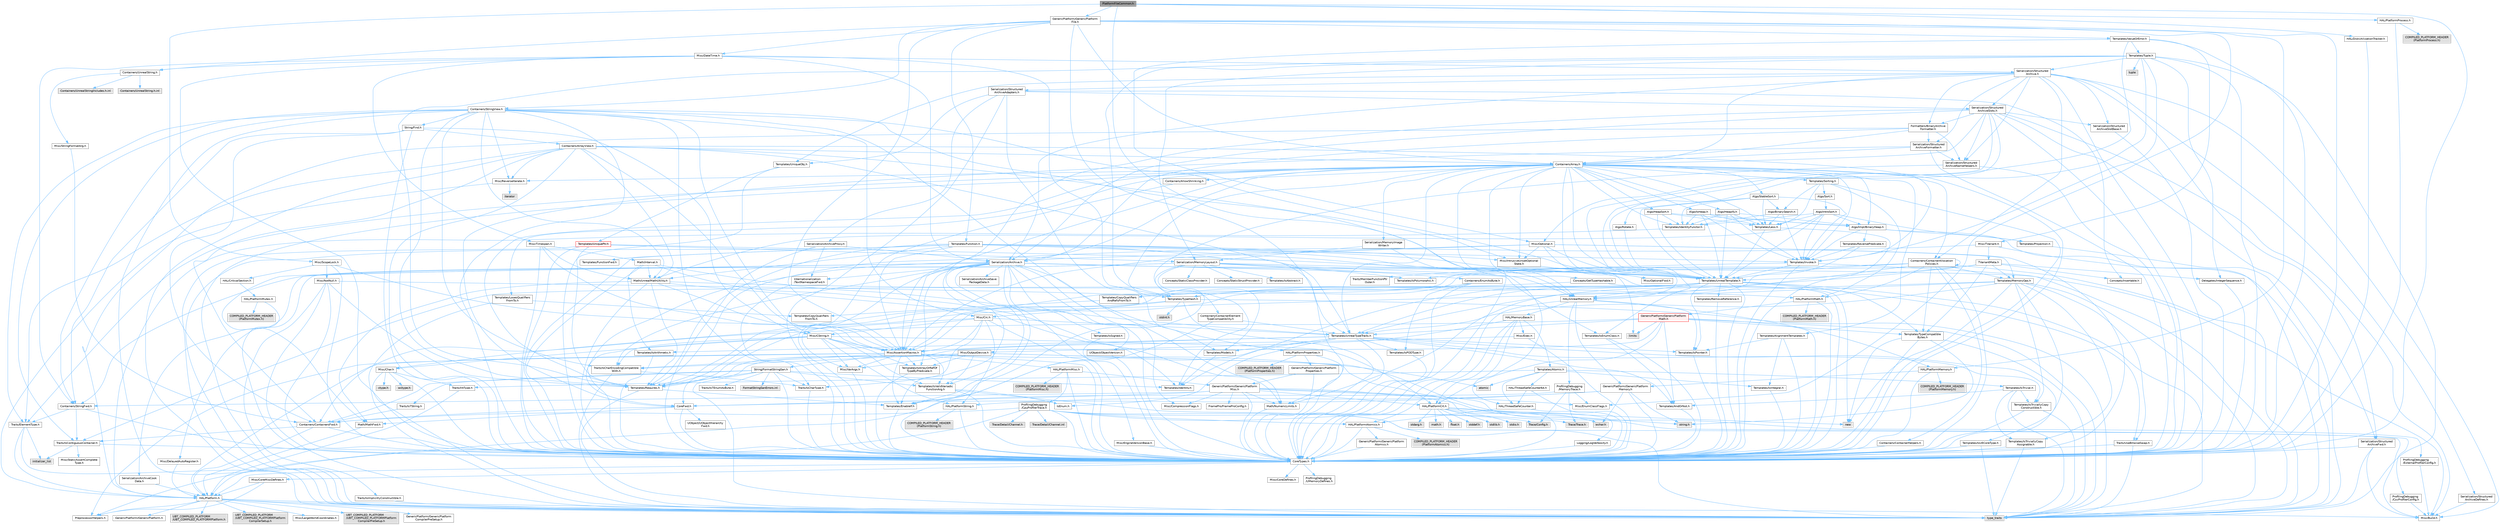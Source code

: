 digraph "PlatformFileCommon.h"
{
 // INTERACTIVE_SVG=YES
 // LATEX_PDF_SIZE
  bgcolor="transparent";
  edge [fontname=Helvetica,fontsize=10,labelfontname=Helvetica,labelfontsize=10];
  node [fontname=Helvetica,fontsize=10,shape=box,height=0.2,width=0.4];
  Node1 [id="Node000001",label="PlatformFileCommon.h",height=0.2,width=0.4,color="gray40", fillcolor="grey60", style="filled", fontcolor="black",tooltip=" "];
  Node1 -> Node2 [id="edge1_Node000001_Node000002",color="steelblue1",style="solid",tooltip=" "];
  Node2 [id="Node000002",label="CoreTypes.h",height=0.2,width=0.4,color="grey40", fillcolor="white", style="filled",URL="$dc/dec/CoreTypes_8h.html",tooltip=" "];
  Node2 -> Node3 [id="edge2_Node000002_Node000003",color="steelblue1",style="solid",tooltip=" "];
  Node3 [id="Node000003",label="HAL/Platform.h",height=0.2,width=0.4,color="grey40", fillcolor="white", style="filled",URL="$d9/dd0/Platform_8h.html",tooltip=" "];
  Node3 -> Node4 [id="edge3_Node000003_Node000004",color="steelblue1",style="solid",tooltip=" "];
  Node4 [id="Node000004",label="Misc/Build.h",height=0.2,width=0.4,color="grey40", fillcolor="white", style="filled",URL="$d3/dbb/Build_8h.html",tooltip=" "];
  Node3 -> Node5 [id="edge4_Node000003_Node000005",color="steelblue1",style="solid",tooltip=" "];
  Node5 [id="Node000005",label="Misc/LargeWorldCoordinates.h",height=0.2,width=0.4,color="grey40", fillcolor="white", style="filled",URL="$d2/dcb/LargeWorldCoordinates_8h.html",tooltip=" "];
  Node3 -> Node6 [id="edge5_Node000003_Node000006",color="steelblue1",style="solid",tooltip=" "];
  Node6 [id="Node000006",label="type_traits",height=0.2,width=0.4,color="grey60", fillcolor="#E0E0E0", style="filled",tooltip=" "];
  Node3 -> Node7 [id="edge6_Node000003_Node000007",color="steelblue1",style="solid",tooltip=" "];
  Node7 [id="Node000007",label="PreprocessorHelpers.h",height=0.2,width=0.4,color="grey40", fillcolor="white", style="filled",URL="$db/ddb/PreprocessorHelpers_8h.html",tooltip=" "];
  Node3 -> Node8 [id="edge7_Node000003_Node000008",color="steelblue1",style="solid",tooltip=" "];
  Node8 [id="Node000008",label="UBT_COMPILED_PLATFORM\l/UBT_COMPILED_PLATFORMPlatform\lCompilerPreSetup.h",height=0.2,width=0.4,color="grey60", fillcolor="#E0E0E0", style="filled",tooltip=" "];
  Node3 -> Node9 [id="edge8_Node000003_Node000009",color="steelblue1",style="solid",tooltip=" "];
  Node9 [id="Node000009",label="GenericPlatform/GenericPlatform\lCompilerPreSetup.h",height=0.2,width=0.4,color="grey40", fillcolor="white", style="filled",URL="$d9/dc8/GenericPlatformCompilerPreSetup_8h.html",tooltip=" "];
  Node3 -> Node10 [id="edge9_Node000003_Node000010",color="steelblue1",style="solid",tooltip=" "];
  Node10 [id="Node000010",label="GenericPlatform/GenericPlatform.h",height=0.2,width=0.4,color="grey40", fillcolor="white", style="filled",URL="$d6/d84/GenericPlatform_8h.html",tooltip=" "];
  Node3 -> Node11 [id="edge10_Node000003_Node000011",color="steelblue1",style="solid",tooltip=" "];
  Node11 [id="Node000011",label="UBT_COMPILED_PLATFORM\l/UBT_COMPILED_PLATFORMPlatform.h",height=0.2,width=0.4,color="grey60", fillcolor="#E0E0E0", style="filled",tooltip=" "];
  Node3 -> Node12 [id="edge11_Node000003_Node000012",color="steelblue1",style="solid",tooltip=" "];
  Node12 [id="Node000012",label="UBT_COMPILED_PLATFORM\l/UBT_COMPILED_PLATFORMPlatform\lCompilerSetup.h",height=0.2,width=0.4,color="grey60", fillcolor="#E0E0E0", style="filled",tooltip=" "];
  Node2 -> Node13 [id="edge12_Node000002_Node000013",color="steelblue1",style="solid",tooltip=" "];
  Node13 [id="Node000013",label="ProfilingDebugging\l/UMemoryDefines.h",height=0.2,width=0.4,color="grey40", fillcolor="white", style="filled",URL="$d2/da2/UMemoryDefines_8h.html",tooltip=" "];
  Node2 -> Node14 [id="edge13_Node000002_Node000014",color="steelblue1",style="solid",tooltip=" "];
  Node14 [id="Node000014",label="Misc/CoreMiscDefines.h",height=0.2,width=0.4,color="grey40", fillcolor="white", style="filled",URL="$da/d38/CoreMiscDefines_8h.html",tooltip=" "];
  Node14 -> Node3 [id="edge14_Node000014_Node000003",color="steelblue1",style="solid",tooltip=" "];
  Node14 -> Node7 [id="edge15_Node000014_Node000007",color="steelblue1",style="solid",tooltip=" "];
  Node2 -> Node15 [id="edge16_Node000002_Node000015",color="steelblue1",style="solid",tooltip=" "];
  Node15 [id="Node000015",label="Misc/CoreDefines.h",height=0.2,width=0.4,color="grey40", fillcolor="white", style="filled",URL="$d3/dd2/CoreDefines_8h.html",tooltip=" "];
  Node1 -> Node16 [id="edge17_Node000001_Node000016",color="steelblue1",style="solid",tooltip=" "];
  Node16 [id="Node000016",label="HAL/ThreadSafeCounter.h",height=0.2,width=0.4,color="grey40", fillcolor="white", style="filled",URL="$dc/dc9/ThreadSafeCounter_8h.html",tooltip=" "];
  Node16 -> Node2 [id="edge18_Node000016_Node000002",color="steelblue1",style="solid",tooltip=" "];
  Node16 -> Node17 [id="edge19_Node000016_Node000017",color="steelblue1",style="solid",tooltip=" "];
  Node17 [id="Node000017",label="HAL/PlatformAtomics.h",height=0.2,width=0.4,color="grey40", fillcolor="white", style="filled",URL="$d3/d36/PlatformAtomics_8h.html",tooltip=" "];
  Node17 -> Node2 [id="edge20_Node000017_Node000002",color="steelblue1",style="solid",tooltip=" "];
  Node17 -> Node18 [id="edge21_Node000017_Node000018",color="steelblue1",style="solid",tooltip=" "];
  Node18 [id="Node000018",label="GenericPlatform/GenericPlatform\lAtomics.h",height=0.2,width=0.4,color="grey40", fillcolor="white", style="filled",URL="$da/d72/GenericPlatformAtomics_8h.html",tooltip=" "];
  Node18 -> Node2 [id="edge22_Node000018_Node000002",color="steelblue1",style="solid",tooltip=" "];
  Node17 -> Node19 [id="edge23_Node000017_Node000019",color="steelblue1",style="solid",tooltip=" "];
  Node19 [id="Node000019",label="COMPILED_PLATFORM_HEADER\l(PlatformAtomics.h)",height=0.2,width=0.4,color="grey60", fillcolor="#E0E0E0", style="filled",tooltip=" "];
  Node1 -> Node20 [id="edge24_Node000001_Node000020",color="steelblue1",style="solid",tooltip=" "];
  Node20 [id="Node000020",label="Misc/ScopeLock.h",height=0.2,width=0.4,color="grey40", fillcolor="white", style="filled",URL="$de/d73/ScopeLock_8h.html",tooltip=" "];
  Node20 -> Node2 [id="edge25_Node000020_Node000002",color="steelblue1",style="solid",tooltip=" "];
  Node20 -> Node21 [id="edge26_Node000020_Node000021",color="steelblue1",style="solid",tooltip=" "];
  Node21 [id="Node000021",label="Misc/AssertionMacros.h",height=0.2,width=0.4,color="grey40", fillcolor="white", style="filled",URL="$d0/dfa/AssertionMacros_8h.html",tooltip=" "];
  Node21 -> Node2 [id="edge27_Node000021_Node000002",color="steelblue1",style="solid",tooltip=" "];
  Node21 -> Node3 [id="edge28_Node000021_Node000003",color="steelblue1",style="solid",tooltip=" "];
  Node21 -> Node22 [id="edge29_Node000021_Node000022",color="steelblue1",style="solid",tooltip=" "];
  Node22 [id="Node000022",label="HAL/PlatformMisc.h",height=0.2,width=0.4,color="grey40", fillcolor="white", style="filled",URL="$d0/df5/PlatformMisc_8h.html",tooltip=" "];
  Node22 -> Node2 [id="edge30_Node000022_Node000002",color="steelblue1",style="solid",tooltip=" "];
  Node22 -> Node23 [id="edge31_Node000022_Node000023",color="steelblue1",style="solid",tooltip=" "];
  Node23 [id="Node000023",label="GenericPlatform/GenericPlatform\lMisc.h",height=0.2,width=0.4,color="grey40", fillcolor="white", style="filled",URL="$db/d9a/GenericPlatformMisc_8h.html",tooltip=" "];
  Node23 -> Node24 [id="edge32_Node000023_Node000024",color="steelblue1",style="solid",tooltip=" "];
  Node24 [id="Node000024",label="Containers/StringFwd.h",height=0.2,width=0.4,color="grey40", fillcolor="white", style="filled",URL="$df/d37/StringFwd_8h.html",tooltip=" "];
  Node24 -> Node2 [id="edge33_Node000024_Node000002",color="steelblue1",style="solid",tooltip=" "];
  Node24 -> Node25 [id="edge34_Node000024_Node000025",color="steelblue1",style="solid",tooltip=" "];
  Node25 [id="Node000025",label="Traits/ElementType.h",height=0.2,width=0.4,color="grey40", fillcolor="white", style="filled",URL="$d5/d4f/ElementType_8h.html",tooltip=" "];
  Node25 -> Node3 [id="edge35_Node000025_Node000003",color="steelblue1",style="solid",tooltip=" "];
  Node25 -> Node26 [id="edge36_Node000025_Node000026",color="steelblue1",style="solid",tooltip=" "];
  Node26 [id="Node000026",label="initializer_list",height=0.2,width=0.4,color="grey60", fillcolor="#E0E0E0", style="filled",tooltip=" "];
  Node25 -> Node6 [id="edge37_Node000025_Node000006",color="steelblue1",style="solid",tooltip=" "];
  Node24 -> Node27 [id="edge38_Node000024_Node000027",color="steelblue1",style="solid",tooltip=" "];
  Node27 [id="Node000027",label="Traits/IsContiguousContainer.h",height=0.2,width=0.4,color="grey40", fillcolor="white", style="filled",URL="$d5/d3c/IsContiguousContainer_8h.html",tooltip=" "];
  Node27 -> Node2 [id="edge39_Node000027_Node000002",color="steelblue1",style="solid",tooltip=" "];
  Node27 -> Node28 [id="edge40_Node000027_Node000028",color="steelblue1",style="solid",tooltip=" "];
  Node28 [id="Node000028",label="Misc/StaticAssertComplete\lType.h",height=0.2,width=0.4,color="grey40", fillcolor="white", style="filled",URL="$d5/d4e/StaticAssertCompleteType_8h.html",tooltip=" "];
  Node27 -> Node26 [id="edge41_Node000027_Node000026",color="steelblue1",style="solid",tooltip=" "];
  Node23 -> Node29 [id="edge42_Node000023_Node000029",color="steelblue1",style="solid",tooltip=" "];
  Node29 [id="Node000029",label="CoreFwd.h",height=0.2,width=0.4,color="grey40", fillcolor="white", style="filled",URL="$d1/d1e/CoreFwd_8h.html",tooltip=" "];
  Node29 -> Node2 [id="edge43_Node000029_Node000002",color="steelblue1",style="solid",tooltip=" "];
  Node29 -> Node30 [id="edge44_Node000029_Node000030",color="steelblue1",style="solid",tooltip=" "];
  Node30 [id="Node000030",label="Containers/ContainersFwd.h",height=0.2,width=0.4,color="grey40", fillcolor="white", style="filled",URL="$d4/d0a/ContainersFwd_8h.html",tooltip=" "];
  Node30 -> Node3 [id="edge45_Node000030_Node000003",color="steelblue1",style="solid",tooltip=" "];
  Node30 -> Node2 [id="edge46_Node000030_Node000002",color="steelblue1",style="solid",tooltip=" "];
  Node30 -> Node27 [id="edge47_Node000030_Node000027",color="steelblue1",style="solid",tooltip=" "];
  Node29 -> Node31 [id="edge48_Node000029_Node000031",color="steelblue1",style="solid",tooltip=" "];
  Node31 [id="Node000031",label="Math/MathFwd.h",height=0.2,width=0.4,color="grey40", fillcolor="white", style="filled",URL="$d2/d10/MathFwd_8h.html",tooltip=" "];
  Node31 -> Node3 [id="edge49_Node000031_Node000003",color="steelblue1",style="solid",tooltip=" "];
  Node29 -> Node32 [id="edge50_Node000029_Node000032",color="steelblue1",style="solid",tooltip=" "];
  Node32 [id="Node000032",label="UObject/UObjectHierarchy\lFwd.h",height=0.2,width=0.4,color="grey40", fillcolor="white", style="filled",URL="$d3/d13/UObjectHierarchyFwd_8h.html",tooltip=" "];
  Node23 -> Node2 [id="edge51_Node000023_Node000002",color="steelblue1",style="solid",tooltip=" "];
  Node23 -> Node33 [id="edge52_Node000023_Node000033",color="steelblue1",style="solid",tooltip=" "];
  Node33 [id="Node000033",label="FramePro/FrameProConfig.h",height=0.2,width=0.4,color="grey40", fillcolor="white", style="filled",URL="$d7/d90/FrameProConfig_8h.html",tooltip=" "];
  Node23 -> Node34 [id="edge53_Node000023_Node000034",color="steelblue1",style="solid",tooltip=" "];
  Node34 [id="Node000034",label="HAL/PlatformCrt.h",height=0.2,width=0.4,color="grey40", fillcolor="white", style="filled",URL="$d8/d75/PlatformCrt_8h.html",tooltip=" "];
  Node34 -> Node35 [id="edge54_Node000034_Node000035",color="steelblue1",style="solid",tooltip=" "];
  Node35 [id="Node000035",label="new",height=0.2,width=0.4,color="grey60", fillcolor="#E0E0E0", style="filled",tooltip=" "];
  Node34 -> Node36 [id="edge55_Node000034_Node000036",color="steelblue1",style="solid",tooltip=" "];
  Node36 [id="Node000036",label="wchar.h",height=0.2,width=0.4,color="grey60", fillcolor="#E0E0E0", style="filled",tooltip=" "];
  Node34 -> Node37 [id="edge56_Node000034_Node000037",color="steelblue1",style="solid",tooltip=" "];
  Node37 [id="Node000037",label="stddef.h",height=0.2,width=0.4,color="grey60", fillcolor="#E0E0E0", style="filled",tooltip=" "];
  Node34 -> Node38 [id="edge57_Node000034_Node000038",color="steelblue1",style="solid",tooltip=" "];
  Node38 [id="Node000038",label="stdlib.h",height=0.2,width=0.4,color="grey60", fillcolor="#E0E0E0", style="filled",tooltip=" "];
  Node34 -> Node39 [id="edge58_Node000034_Node000039",color="steelblue1",style="solid",tooltip=" "];
  Node39 [id="Node000039",label="stdio.h",height=0.2,width=0.4,color="grey60", fillcolor="#E0E0E0", style="filled",tooltip=" "];
  Node34 -> Node40 [id="edge59_Node000034_Node000040",color="steelblue1",style="solid",tooltip=" "];
  Node40 [id="Node000040",label="stdarg.h",height=0.2,width=0.4,color="grey60", fillcolor="#E0E0E0", style="filled",tooltip=" "];
  Node34 -> Node41 [id="edge60_Node000034_Node000041",color="steelblue1",style="solid",tooltip=" "];
  Node41 [id="Node000041",label="math.h",height=0.2,width=0.4,color="grey60", fillcolor="#E0E0E0", style="filled",tooltip=" "];
  Node34 -> Node42 [id="edge61_Node000034_Node000042",color="steelblue1",style="solid",tooltip=" "];
  Node42 [id="Node000042",label="float.h",height=0.2,width=0.4,color="grey60", fillcolor="#E0E0E0", style="filled",tooltip=" "];
  Node34 -> Node43 [id="edge62_Node000034_Node000043",color="steelblue1",style="solid",tooltip=" "];
  Node43 [id="Node000043",label="string.h",height=0.2,width=0.4,color="grey60", fillcolor="#E0E0E0", style="filled",tooltip=" "];
  Node23 -> Node44 [id="edge63_Node000023_Node000044",color="steelblue1",style="solid",tooltip=" "];
  Node44 [id="Node000044",label="Math/NumericLimits.h",height=0.2,width=0.4,color="grey40", fillcolor="white", style="filled",URL="$df/d1b/NumericLimits_8h.html",tooltip=" "];
  Node44 -> Node2 [id="edge64_Node000044_Node000002",color="steelblue1",style="solid",tooltip=" "];
  Node23 -> Node45 [id="edge65_Node000023_Node000045",color="steelblue1",style="solid",tooltip=" "];
  Node45 [id="Node000045",label="Misc/CompressionFlags.h",height=0.2,width=0.4,color="grey40", fillcolor="white", style="filled",URL="$d9/d76/CompressionFlags_8h.html",tooltip=" "];
  Node23 -> Node46 [id="edge66_Node000023_Node000046",color="steelblue1",style="solid",tooltip=" "];
  Node46 [id="Node000046",label="Misc/EnumClassFlags.h",height=0.2,width=0.4,color="grey40", fillcolor="white", style="filled",URL="$d8/de7/EnumClassFlags_8h.html",tooltip=" "];
  Node23 -> Node47 [id="edge67_Node000023_Node000047",color="steelblue1",style="solid",tooltip=" "];
  Node47 [id="Node000047",label="ProfilingDebugging\l/CsvProfilerConfig.h",height=0.2,width=0.4,color="grey40", fillcolor="white", style="filled",URL="$d3/d88/CsvProfilerConfig_8h.html",tooltip=" "];
  Node47 -> Node4 [id="edge68_Node000047_Node000004",color="steelblue1",style="solid",tooltip=" "];
  Node23 -> Node48 [id="edge69_Node000023_Node000048",color="steelblue1",style="solid",tooltip=" "];
  Node48 [id="Node000048",label="ProfilingDebugging\l/ExternalProfilerConfig.h",height=0.2,width=0.4,color="grey40", fillcolor="white", style="filled",URL="$d3/dbb/ExternalProfilerConfig_8h.html",tooltip=" "];
  Node48 -> Node4 [id="edge70_Node000048_Node000004",color="steelblue1",style="solid",tooltip=" "];
  Node22 -> Node49 [id="edge71_Node000022_Node000049",color="steelblue1",style="solid",tooltip=" "];
  Node49 [id="Node000049",label="COMPILED_PLATFORM_HEADER\l(PlatformMisc.h)",height=0.2,width=0.4,color="grey60", fillcolor="#E0E0E0", style="filled",tooltip=" "];
  Node22 -> Node50 [id="edge72_Node000022_Node000050",color="steelblue1",style="solid",tooltip=" "];
  Node50 [id="Node000050",label="ProfilingDebugging\l/CpuProfilerTrace.h",height=0.2,width=0.4,color="grey40", fillcolor="white", style="filled",URL="$da/dcb/CpuProfilerTrace_8h.html",tooltip=" "];
  Node50 -> Node2 [id="edge73_Node000050_Node000002",color="steelblue1",style="solid",tooltip=" "];
  Node50 -> Node30 [id="edge74_Node000050_Node000030",color="steelblue1",style="solid",tooltip=" "];
  Node50 -> Node17 [id="edge75_Node000050_Node000017",color="steelblue1",style="solid",tooltip=" "];
  Node50 -> Node7 [id="edge76_Node000050_Node000007",color="steelblue1",style="solid",tooltip=" "];
  Node50 -> Node4 [id="edge77_Node000050_Node000004",color="steelblue1",style="solid",tooltip=" "];
  Node50 -> Node51 [id="edge78_Node000050_Node000051",color="steelblue1",style="solid",tooltip=" "];
  Node51 [id="Node000051",label="Trace/Config.h",height=0.2,width=0.4,color="grey60", fillcolor="#E0E0E0", style="filled",tooltip=" "];
  Node50 -> Node52 [id="edge79_Node000050_Node000052",color="steelblue1",style="solid",tooltip=" "];
  Node52 [id="Node000052",label="Trace/Detail/Channel.h",height=0.2,width=0.4,color="grey60", fillcolor="#E0E0E0", style="filled",tooltip=" "];
  Node50 -> Node53 [id="edge80_Node000050_Node000053",color="steelblue1",style="solid",tooltip=" "];
  Node53 [id="Node000053",label="Trace/Detail/Channel.inl",height=0.2,width=0.4,color="grey60", fillcolor="#E0E0E0", style="filled",tooltip=" "];
  Node50 -> Node54 [id="edge81_Node000050_Node000054",color="steelblue1",style="solid",tooltip=" "];
  Node54 [id="Node000054",label="Trace/Trace.h",height=0.2,width=0.4,color="grey60", fillcolor="#E0E0E0", style="filled",tooltip=" "];
  Node21 -> Node7 [id="edge82_Node000021_Node000007",color="steelblue1",style="solid",tooltip=" "];
  Node21 -> Node55 [id="edge83_Node000021_Node000055",color="steelblue1",style="solid",tooltip=" "];
  Node55 [id="Node000055",label="Templates/EnableIf.h",height=0.2,width=0.4,color="grey40", fillcolor="white", style="filled",URL="$d7/d60/EnableIf_8h.html",tooltip=" "];
  Node55 -> Node2 [id="edge84_Node000055_Node000002",color="steelblue1",style="solid",tooltip=" "];
  Node21 -> Node56 [id="edge85_Node000021_Node000056",color="steelblue1",style="solid",tooltip=" "];
  Node56 [id="Node000056",label="Templates/IsArrayOrRefOf\lTypeByPredicate.h",height=0.2,width=0.4,color="grey40", fillcolor="white", style="filled",URL="$d6/da1/IsArrayOrRefOfTypeByPredicate_8h.html",tooltip=" "];
  Node56 -> Node2 [id="edge86_Node000056_Node000002",color="steelblue1",style="solid",tooltip=" "];
  Node21 -> Node57 [id="edge87_Node000021_Node000057",color="steelblue1",style="solid",tooltip=" "];
  Node57 [id="Node000057",label="Templates/IsValidVariadic\lFunctionArg.h",height=0.2,width=0.4,color="grey40", fillcolor="white", style="filled",URL="$d0/dc8/IsValidVariadicFunctionArg_8h.html",tooltip=" "];
  Node57 -> Node2 [id="edge88_Node000057_Node000002",color="steelblue1",style="solid",tooltip=" "];
  Node57 -> Node58 [id="edge89_Node000057_Node000058",color="steelblue1",style="solid",tooltip=" "];
  Node58 [id="Node000058",label="IsEnum.h",height=0.2,width=0.4,color="grey40", fillcolor="white", style="filled",URL="$d4/de5/IsEnum_8h.html",tooltip=" "];
  Node57 -> Node6 [id="edge90_Node000057_Node000006",color="steelblue1",style="solid",tooltip=" "];
  Node21 -> Node59 [id="edge91_Node000021_Node000059",color="steelblue1",style="solid",tooltip=" "];
  Node59 [id="Node000059",label="Traits/IsCharEncodingCompatible\lWith.h",height=0.2,width=0.4,color="grey40", fillcolor="white", style="filled",URL="$df/dd1/IsCharEncodingCompatibleWith_8h.html",tooltip=" "];
  Node59 -> Node6 [id="edge92_Node000059_Node000006",color="steelblue1",style="solid",tooltip=" "];
  Node59 -> Node60 [id="edge93_Node000059_Node000060",color="steelblue1",style="solid",tooltip=" "];
  Node60 [id="Node000060",label="Traits/IsCharType.h",height=0.2,width=0.4,color="grey40", fillcolor="white", style="filled",URL="$db/d51/IsCharType_8h.html",tooltip=" "];
  Node60 -> Node2 [id="edge94_Node000060_Node000002",color="steelblue1",style="solid",tooltip=" "];
  Node21 -> Node61 [id="edge95_Node000021_Node000061",color="steelblue1",style="solid",tooltip=" "];
  Node61 [id="Node000061",label="Misc/VarArgs.h",height=0.2,width=0.4,color="grey40", fillcolor="white", style="filled",URL="$d5/d6f/VarArgs_8h.html",tooltip=" "];
  Node61 -> Node2 [id="edge96_Node000061_Node000002",color="steelblue1",style="solid",tooltip=" "];
  Node21 -> Node62 [id="edge97_Node000021_Node000062",color="steelblue1",style="solid",tooltip=" "];
  Node62 [id="Node000062",label="String/FormatStringSan.h",height=0.2,width=0.4,color="grey40", fillcolor="white", style="filled",URL="$d3/d8b/FormatStringSan_8h.html",tooltip=" "];
  Node62 -> Node6 [id="edge98_Node000062_Node000006",color="steelblue1",style="solid",tooltip=" "];
  Node62 -> Node2 [id="edge99_Node000062_Node000002",color="steelblue1",style="solid",tooltip=" "];
  Node62 -> Node63 [id="edge100_Node000062_Node000063",color="steelblue1",style="solid",tooltip=" "];
  Node63 [id="Node000063",label="Templates/Requires.h",height=0.2,width=0.4,color="grey40", fillcolor="white", style="filled",URL="$dc/d96/Requires_8h.html",tooltip=" "];
  Node63 -> Node55 [id="edge101_Node000063_Node000055",color="steelblue1",style="solid",tooltip=" "];
  Node63 -> Node6 [id="edge102_Node000063_Node000006",color="steelblue1",style="solid",tooltip=" "];
  Node62 -> Node64 [id="edge103_Node000062_Node000064",color="steelblue1",style="solid",tooltip=" "];
  Node64 [id="Node000064",label="Templates/Identity.h",height=0.2,width=0.4,color="grey40", fillcolor="white", style="filled",URL="$d0/dd5/Identity_8h.html",tooltip=" "];
  Node62 -> Node57 [id="edge104_Node000062_Node000057",color="steelblue1",style="solid",tooltip=" "];
  Node62 -> Node60 [id="edge105_Node000062_Node000060",color="steelblue1",style="solid",tooltip=" "];
  Node62 -> Node65 [id="edge106_Node000062_Node000065",color="steelblue1",style="solid",tooltip=" "];
  Node65 [id="Node000065",label="Traits/IsTEnumAsByte.h",height=0.2,width=0.4,color="grey40", fillcolor="white", style="filled",URL="$d1/de6/IsTEnumAsByte_8h.html",tooltip=" "];
  Node62 -> Node66 [id="edge107_Node000062_Node000066",color="steelblue1",style="solid",tooltip=" "];
  Node66 [id="Node000066",label="Traits/IsTString.h",height=0.2,width=0.4,color="grey40", fillcolor="white", style="filled",URL="$d0/df8/IsTString_8h.html",tooltip=" "];
  Node66 -> Node30 [id="edge108_Node000066_Node000030",color="steelblue1",style="solid",tooltip=" "];
  Node62 -> Node30 [id="edge109_Node000062_Node000030",color="steelblue1",style="solid",tooltip=" "];
  Node62 -> Node67 [id="edge110_Node000062_Node000067",color="steelblue1",style="solid",tooltip=" "];
  Node67 [id="Node000067",label="FormatStringSanErrors.inl",height=0.2,width=0.4,color="grey60", fillcolor="#E0E0E0", style="filled",tooltip=" "];
  Node21 -> Node68 [id="edge111_Node000021_Node000068",color="steelblue1",style="solid",tooltip=" "];
  Node68 [id="Node000068",label="atomic",height=0.2,width=0.4,color="grey60", fillcolor="#E0E0E0", style="filled",tooltip=" "];
  Node20 -> Node69 [id="edge112_Node000020_Node000069",color="steelblue1",style="solid",tooltip=" "];
  Node69 [id="Node000069",label="Misc/NotNull.h",height=0.2,width=0.4,color="grey40", fillcolor="white", style="filled",URL="$df/dcc/Misc_2NotNull_8h.html",tooltip=" "];
  Node69 -> Node2 [id="edge113_Node000069_Node000002",color="steelblue1",style="solid",tooltip=" "];
  Node69 -> Node63 [id="edge114_Node000069_Node000063",color="steelblue1",style="solid",tooltip=" "];
  Node69 -> Node70 [id="edge115_Node000069_Node000070",color="steelblue1",style="solid",tooltip=" "];
  Node70 [id="Node000070",label="Templates/TypeHash.h",height=0.2,width=0.4,color="grey40", fillcolor="white", style="filled",URL="$d1/d62/TypeHash_8h.html",tooltip=" "];
  Node70 -> Node2 [id="edge116_Node000070_Node000002",color="steelblue1",style="solid",tooltip=" "];
  Node70 -> Node63 [id="edge117_Node000070_Node000063",color="steelblue1",style="solid",tooltip=" "];
  Node70 -> Node71 [id="edge118_Node000070_Node000071",color="steelblue1",style="solid",tooltip=" "];
  Node71 [id="Node000071",label="Misc/Crc.h",height=0.2,width=0.4,color="grey40", fillcolor="white", style="filled",URL="$d4/dd2/Crc_8h.html",tooltip=" "];
  Node71 -> Node2 [id="edge119_Node000071_Node000002",color="steelblue1",style="solid",tooltip=" "];
  Node71 -> Node72 [id="edge120_Node000071_Node000072",color="steelblue1",style="solid",tooltip=" "];
  Node72 [id="Node000072",label="HAL/PlatformString.h",height=0.2,width=0.4,color="grey40", fillcolor="white", style="filled",URL="$db/db5/PlatformString_8h.html",tooltip=" "];
  Node72 -> Node2 [id="edge121_Node000072_Node000002",color="steelblue1",style="solid",tooltip=" "];
  Node72 -> Node73 [id="edge122_Node000072_Node000073",color="steelblue1",style="solid",tooltip=" "];
  Node73 [id="Node000073",label="COMPILED_PLATFORM_HEADER\l(PlatformString.h)",height=0.2,width=0.4,color="grey60", fillcolor="#E0E0E0", style="filled",tooltip=" "];
  Node71 -> Node21 [id="edge123_Node000071_Node000021",color="steelblue1",style="solid",tooltip=" "];
  Node71 -> Node74 [id="edge124_Node000071_Node000074",color="steelblue1",style="solid",tooltip=" "];
  Node74 [id="Node000074",label="Misc/CString.h",height=0.2,width=0.4,color="grey40", fillcolor="white", style="filled",URL="$d2/d49/CString_8h.html",tooltip=" "];
  Node74 -> Node2 [id="edge125_Node000074_Node000002",color="steelblue1",style="solid",tooltip=" "];
  Node74 -> Node34 [id="edge126_Node000074_Node000034",color="steelblue1",style="solid",tooltip=" "];
  Node74 -> Node72 [id="edge127_Node000074_Node000072",color="steelblue1",style="solid",tooltip=" "];
  Node74 -> Node21 [id="edge128_Node000074_Node000021",color="steelblue1",style="solid",tooltip=" "];
  Node74 -> Node75 [id="edge129_Node000074_Node000075",color="steelblue1",style="solid",tooltip=" "];
  Node75 [id="Node000075",label="Misc/Char.h",height=0.2,width=0.4,color="grey40", fillcolor="white", style="filled",URL="$d0/d58/Char_8h.html",tooltip=" "];
  Node75 -> Node2 [id="edge130_Node000075_Node000002",color="steelblue1",style="solid",tooltip=" "];
  Node75 -> Node76 [id="edge131_Node000075_Node000076",color="steelblue1",style="solid",tooltip=" "];
  Node76 [id="Node000076",label="Traits/IntType.h",height=0.2,width=0.4,color="grey40", fillcolor="white", style="filled",URL="$d7/deb/IntType_8h.html",tooltip=" "];
  Node76 -> Node3 [id="edge132_Node000076_Node000003",color="steelblue1",style="solid",tooltip=" "];
  Node75 -> Node77 [id="edge133_Node000075_Node000077",color="steelblue1",style="solid",tooltip=" "];
  Node77 [id="Node000077",label="ctype.h",height=0.2,width=0.4,color="grey60", fillcolor="#E0E0E0", style="filled",tooltip=" "];
  Node75 -> Node78 [id="edge134_Node000075_Node000078",color="steelblue1",style="solid",tooltip=" "];
  Node78 [id="Node000078",label="wctype.h",height=0.2,width=0.4,color="grey60", fillcolor="#E0E0E0", style="filled",tooltip=" "];
  Node75 -> Node6 [id="edge135_Node000075_Node000006",color="steelblue1",style="solid",tooltip=" "];
  Node74 -> Node61 [id="edge136_Node000074_Node000061",color="steelblue1",style="solid",tooltip=" "];
  Node74 -> Node56 [id="edge137_Node000074_Node000056",color="steelblue1",style="solid",tooltip=" "];
  Node74 -> Node57 [id="edge138_Node000074_Node000057",color="steelblue1",style="solid",tooltip=" "];
  Node74 -> Node59 [id="edge139_Node000074_Node000059",color="steelblue1",style="solid",tooltip=" "];
  Node71 -> Node75 [id="edge140_Node000071_Node000075",color="steelblue1",style="solid",tooltip=" "];
  Node71 -> Node79 [id="edge141_Node000071_Node000079",color="steelblue1",style="solid",tooltip=" "];
  Node79 [id="Node000079",label="Templates/UnrealTypeTraits.h",height=0.2,width=0.4,color="grey40", fillcolor="white", style="filled",URL="$d2/d2d/UnrealTypeTraits_8h.html",tooltip=" "];
  Node79 -> Node2 [id="edge142_Node000079_Node000002",color="steelblue1",style="solid",tooltip=" "];
  Node79 -> Node80 [id="edge143_Node000079_Node000080",color="steelblue1",style="solid",tooltip=" "];
  Node80 [id="Node000080",label="Templates/IsPointer.h",height=0.2,width=0.4,color="grey40", fillcolor="white", style="filled",URL="$d7/d05/IsPointer_8h.html",tooltip=" "];
  Node80 -> Node2 [id="edge144_Node000080_Node000002",color="steelblue1",style="solid",tooltip=" "];
  Node79 -> Node21 [id="edge145_Node000079_Node000021",color="steelblue1",style="solid",tooltip=" "];
  Node79 -> Node81 [id="edge146_Node000079_Node000081",color="steelblue1",style="solid",tooltip=" "];
  Node81 [id="Node000081",label="Templates/AndOrNot.h",height=0.2,width=0.4,color="grey40", fillcolor="white", style="filled",URL="$db/d0a/AndOrNot_8h.html",tooltip=" "];
  Node81 -> Node2 [id="edge147_Node000081_Node000002",color="steelblue1",style="solid",tooltip=" "];
  Node79 -> Node55 [id="edge148_Node000079_Node000055",color="steelblue1",style="solid",tooltip=" "];
  Node79 -> Node82 [id="edge149_Node000079_Node000082",color="steelblue1",style="solid",tooltip=" "];
  Node82 [id="Node000082",label="Templates/IsArithmetic.h",height=0.2,width=0.4,color="grey40", fillcolor="white", style="filled",URL="$d2/d5d/IsArithmetic_8h.html",tooltip=" "];
  Node82 -> Node2 [id="edge150_Node000082_Node000002",color="steelblue1",style="solid",tooltip=" "];
  Node79 -> Node58 [id="edge151_Node000079_Node000058",color="steelblue1",style="solid",tooltip=" "];
  Node79 -> Node83 [id="edge152_Node000079_Node000083",color="steelblue1",style="solid",tooltip=" "];
  Node83 [id="Node000083",label="Templates/Models.h",height=0.2,width=0.4,color="grey40", fillcolor="white", style="filled",URL="$d3/d0c/Models_8h.html",tooltip=" "];
  Node83 -> Node64 [id="edge153_Node000083_Node000064",color="steelblue1",style="solid",tooltip=" "];
  Node79 -> Node84 [id="edge154_Node000079_Node000084",color="steelblue1",style="solid",tooltip=" "];
  Node84 [id="Node000084",label="Templates/IsPODType.h",height=0.2,width=0.4,color="grey40", fillcolor="white", style="filled",URL="$d7/db1/IsPODType_8h.html",tooltip=" "];
  Node84 -> Node2 [id="edge155_Node000084_Node000002",color="steelblue1",style="solid",tooltip=" "];
  Node79 -> Node85 [id="edge156_Node000079_Node000085",color="steelblue1",style="solid",tooltip=" "];
  Node85 [id="Node000085",label="Templates/IsUECoreType.h",height=0.2,width=0.4,color="grey40", fillcolor="white", style="filled",URL="$d1/db8/IsUECoreType_8h.html",tooltip=" "];
  Node85 -> Node2 [id="edge157_Node000085_Node000002",color="steelblue1",style="solid",tooltip=" "];
  Node85 -> Node6 [id="edge158_Node000085_Node000006",color="steelblue1",style="solid",tooltip=" "];
  Node79 -> Node86 [id="edge159_Node000079_Node000086",color="steelblue1",style="solid",tooltip=" "];
  Node86 [id="Node000086",label="Templates/IsTriviallyCopy\lConstructible.h",height=0.2,width=0.4,color="grey40", fillcolor="white", style="filled",URL="$d3/d78/IsTriviallyCopyConstructible_8h.html",tooltip=" "];
  Node86 -> Node2 [id="edge160_Node000086_Node000002",color="steelblue1",style="solid",tooltip=" "];
  Node86 -> Node6 [id="edge161_Node000086_Node000006",color="steelblue1",style="solid",tooltip=" "];
  Node71 -> Node60 [id="edge162_Node000071_Node000060",color="steelblue1",style="solid",tooltip=" "];
  Node70 -> Node87 [id="edge163_Node000070_Node000087",color="steelblue1",style="solid",tooltip=" "];
  Node87 [id="Node000087",label="stdint.h",height=0.2,width=0.4,color="grey60", fillcolor="#E0E0E0", style="filled",tooltip=" "];
  Node70 -> Node6 [id="edge164_Node000070_Node000006",color="steelblue1",style="solid",tooltip=" "];
  Node69 -> Node88 [id="edge165_Node000069_Node000088",color="steelblue1",style="solid",tooltip=" "];
  Node88 [id="Node000088",label="Traits/IsImplicitlyConstructible.h",height=0.2,width=0.4,color="grey40", fillcolor="white", style="filled",URL="$d8/df5/IsImplicitlyConstructible_8h.html",tooltip=" "];
  Node88 -> Node6 [id="edge166_Node000088_Node000006",color="steelblue1",style="solid",tooltip=" "];
  Node69 -> Node6 [id="edge167_Node000069_Node000006",color="steelblue1",style="solid",tooltip=" "];
  Node20 -> Node89 [id="edge168_Node000020_Node000089",color="steelblue1",style="solid",tooltip=" "];
  Node89 [id="Node000089",label="HAL/CriticalSection.h",height=0.2,width=0.4,color="grey40", fillcolor="white", style="filled",URL="$d6/d90/CriticalSection_8h.html",tooltip=" "];
  Node89 -> Node90 [id="edge169_Node000089_Node000090",color="steelblue1",style="solid",tooltip=" "];
  Node90 [id="Node000090",label="HAL/PlatformMutex.h",height=0.2,width=0.4,color="grey40", fillcolor="white", style="filled",URL="$d9/d0b/PlatformMutex_8h.html",tooltip=" "];
  Node90 -> Node2 [id="edge170_Node000090_Node000002",color="steelblue1",style="solid",tooltip=" "];
  Node90 -> Node91 [id="edge171_Node000090_Node000091",color="steelblue1",style="solid",tooltip=" "];
  Node91 [id="Node000091",label="COMPILED_PLATFORM_HEADER\l(PlatformMutex.h)",height=0.2,width=0.4,color="grey60", fillcolor="#E0E0E0", style="filled",tooltip=" "];
  Node1 -> Node92 [id="edge172_Node000001_Node000092",color="steelblue1",style="solid",tooltip=" "];
  Node92 [id="Node000092",label="HAL/DiskUtilizationTracker.h",height=0.2,width=0.4,color="grey40", fillcolor="white", style="filled",URL="$d2/d04/DiskUtilizationTracker_8h.html",tooltip=" "];
  Node92 -> Node2 [id="edge173_Node000092_Node000002",color="steelblue1",style="solid",tooltip=" "];
  Node1 -> Node93 [id="edge174_Node000001_Node000093",color="steelblue1",style="solid",tooltip=" "];
  Node93 [id="Node000093",label="GenericPlatform/GenericPlatform\lFile.h",height=0.2,width=0.4,color="grey40", fillcolor="white", style="filled",URL="$d7/d2d/GenericPlatformFile_8h.html",tooltip=" "];
  Node93 -> Node94 [id="edge175_Node000093_Node000094",color="steelblue1",style="solid",tooltip=" "];
  Node94 [id="Node000094",label="Containers/Array.h",height=0.2,width=0.4,color="grey40", fillcolor="white", style="filled",URL="$df/dd0/Array_8h.html",tooltip=" "];
  Node94 -> Node2 [id="edge176_Node000094_Node000002",color="steelblue1",style="solid",tooltip=" "];
  Node94 -> Node21 [id="edge177_Node000094_Node000021",color="steelblue1",style="solid",tooltip=" "];
  Node94 -> Node95 [id="edge178_Node000094_Node000095",color="steelblue1",style="solid",tooltip=" "];
  Node95 [id="Node000095",label="Misc/IntrusiveUnsetOptional\lState.h",height=0.2,width=0.4,color="grey40", fillcolor="white", style="filled",URL="$d2/d0a/IntrusiveUnsetOptionalState_8h.html",tooltip=" "];
  Node95 -> Node96 [id="edge179_Node000095_Node000096",color="steelblue1",style="solid",tooltip=" "];
  Node96 [id="Node000096",label="Misc/OptionalFwd.h",height=0.2,width=0.4,color="grey40", fillcolor="white", style="filled",URL="$dc/d50/OptionalFwd_8h.html",tooltip=" "];
  Node94 -> Node97 [id="edge180_Node000094_Node000097",color="steelblue1",style="solid",tooltip=" "];
  Node97 [id="Node000097",label="Misc/ReverseIterate.h",height=0.2,width=0.4,color="grey40", fillcolor="white", style="filled",URL="$db/de3/ReverseIterate_8h.html",tooltip=" "];
  Node97 -> Node3 [id="edge181_Node000097_Node000003",color="steelblue1",style="solid",tooltip=" "];
  Node97 -> Node98 [id="edge182_Node000097_Node000098",color="steelblue1",style="solid",tooltip=" "];
  Node98 [id="Node000098",label="iterator",height=0.2,width=0.4,color="grey60", fillcolor="#E0E0E0", style="filled",tooltip=" "];
  Node94 -> Node99 [id="edge183_Node000094_Node000099",color="steelblue1",style="solid",tooltip=" "];
  Node99 [id="Node000099",label="HAL/UnrealMemory.h",height=0.2,width=0.4,color="grey40", fillcolor="white", style="filled",URL="$d9/d96/UnrealMemory_8h.html",tooltip=" "];
  Node99 -> Node2 [id="edge184_Node000099_Node000002",color="steelblue1",style="solid",tooltip=" "];
  Node99 -> Node100 [id="edge185_Node000099_Node000100",color="steelblue1",style="solid",tooltip=" "];
  Node100 [id="Node000100",label="GenericPlatform/GenericPlatform\lMemory.h",height=0.2,width=0.4,color="grey40", fillcolor="white", style="filled",URL="$dd/d22/GenericPlatformMemory_8h.html",tooltip=" "];
  Node100 -> Node29 [id="edge186_Node000100_Node000029",color="steelblue1",style="solid",tooltip=" "];
  Node100 -> Node2 [id="edge187_Node000100_Node000002",color="steelblue1",style="solid",tooltip=" "];
  Node100 -> Node72 [id="edge188_Node000100_Node000072",color="steelblue1",style="solid",tooltip=" "];
  Node100 -> Node43 [id="edge189_Node000100_Node000043",color="steelblue1",style="solid",tooltip=" "];
  Node100 -> Node36 [id="edge190_Node000100_Node000036",color="steelblue1",style="solid",tooltip=" "];
  Node99 -> Node101 [id="edge191_Node000099_Node000101",color="steelblue1",style="solid",tooltip=" "];
  Node101 [id="Node000101",label="HAL/MemoryBase.h",height=0.2,width=0.4,color="grey40", fillcolor="white", style="filled",URL="$d6/d9f/MemoryBase_8h.html",tooltip=" "];
  Node101 -> Node2 [id="edge192_Node000101_Node000002",color="steelblue1",style="solid",tooltip=" "];
  Node101 -> Node17 [id="edge193_Node000101_Node000017",color="steelblue1",style="solid",tooltip=" "];
  Node101 -> Node34 [id="edge194_Node000101_Node000034",color="steelblue1",style="solid",tooltip=" "];
  Node101 -> Node102 [id="edge195_Node000101_Node000102",color="steelblue1",style="solid",tooltip=" "];
  Node102 [id="Node000102",label="Misc/Exec.h",height=0.2,width=0.4,color="grey40", fillcolor="white", style="filled",URL="$de/ddb/Exec_8h.html",tooltip=" "];
  Node102 -> Node2 [id="edge196_Node000102_Node000002",color="steelblue1",style="solid",tooltip=" "];
  Node102 -> Node21 [id="edge197_Node000102_Node000021",color="steelblue1",style="solid",tooltip=" "];
  Node101 -> Node103 [id="edge198_Node000101_Node000103",color="steelblue1",style="solid",tooltip=" "];
  Node103 [id="Node000103",label="Misc/OutputDevice.h",height=0.2,width=0.4,color="grey40", fillcolor="white", style="filled",URL="$d7/d32/OutputDevice_8h.html",tooltip=" "];
  Node103 -> Node29 [id="edge199_Node000103_Node000029",color="steelblue1",style="solid",tooltip=" "];
  Node103 -> Node2 [id="edge200_Node000103_Node000002",color="steelblue1",style="solid",tooltip=" "];
  Node103 -> Node104 [id="edge201_Node000103_Node000104",color="steelblue1",style="solid",tooltip=" "];
  Node104 [id="Node000104",label="Logging/LogVerbosity.h",height=0.2,width=0.4,color="grey40", fillcolor="white", style="filled",URL="$d2/d8f/LogVerbosity_8h.html",tooltip=" "];
  Node104 -> Node2 [id="edge202_Node000104_Node000002",color="steelblue1",style="solid",tooltip=" "];
  Node103 -> Node61 [id="edge203_Node000103_Node000061",color="steelblue1",style="solid",tooltip=" "];
  Node103 -> Node56 [id="edge204_Node000103_Node000056",color="steelblue1",style="solid",tooltip=" "];
  Node103 -> Node57 [id="edge205_Node000103_Node000057",color="steelblue1",style="solid",tooltip=" "];
  Node103 -> Node59 [id="edge206_Node000103_Node000059",color="steelblue1",style="solid",tooltip=" "];
  Node101 -> Node105 [id="edge207_Node000101_Node000105",color="steelblue1",style="solid",tooltip=" "];
  Node105 [id="Node000105",label="Templates/Atomic.h",height=0.2,width=0.4,color="grey40", fillcolor="white", style="filled",URL="$d3/d91/Atomic_8h.html",tooltip=" "];
  Node105 -> Node16 [id="edge208_Node000105_Node000016",color="steelblue1",style="solid",tooltip=" "];
  Node105 -> Node106 [id="edge209_Node000105_Node000106",color="steelblue1",style="solid",tooltip=" "];
  Node106 [id="Node000106",label="HAL/ThreadSafeCounter64.h",height=0.2,width=0.4,color="grey40", fillcolor="white", style="filled",URL="$d0/d12/ThreadSafeCounter64_8h.html",tooltip=" "];
  Node106 -> Node2 [id="edge210_Node000106_Node000002",color="steelblue1",style="solid",tooltip=" "];
  Node106 -> Node16 [id="edge211_Node000106_Node000016",color="steelblue1",style="solid",tooltip=" "];
  Node105 -> Node107 [id="edge212_Node000105_Node000107",color="steelblue1",style="solid",tooltip=" "];
  Node107 [id="Node000107",label="Templates/IsIntegral.h",height=0.2,width=0.4,color="grey40", fillcolor="white", style="filled",URL="$da/d64/IsIntegral_8h.html",tooltip=" "];
  Node107 -> Node2 [id="edge213_Node000107_Node000002",color="steelblue1",style="solid",tooltip=" "];
  Node105 -> Node108 [id="edge214_Node000105_Node000108",color="steelblue1",style="solid",tooltip=" "];
  Node108 [id="Node000108",label="Templates/IsTrivial.h",height=0.2,width=0.4,color="grey40", fillcolor="white", style="filled",URL="$da/d4c/IsTrivial_8h.html",tooltip=" "];
  Node108 -> Node81 [id="edge215_Node000108_Node000081",color="steelblue1",style="solid",tooltip=" "];
  Node108 -> Node86 [id="edge216_Node000108_Node000086",color="steelblue1",style="solid",tooltip=" "];
  Node108 -> Node109 [id="edge217_Node000108_Node000109",color="steelblue1",style="solid",tooltip=" "];
  Node109 [id="Node000109",label="Templates/IsTriviallyCopy\lAssignable.h",height=0.2,width=0.4,color="grey40", fillcolor="white", style="filled",URL="$d2/df2/IsTriviallyCopyAssignable_8h.html",tooltip=" "];
  Node109 -> Node2 [id="edge218_Node000109_Node000002",color="steelblue1",style="solid",tooltip=" "];
  Node109 -> Node6 [id="edge219_Node000109_Node000006",color="steelblue1",style="solid",tooltip=" "];
  Node108 -> Node6 [id="edge220_Node000108_Node000006",color="steelblue1",style="solid",tooltip=" "];
  Node105 -> Node76 [id="edge221_Node000105_Node000076",color="steelblue1",style="solid",tooltip=" "];
  Node105 -> Node68 [id="edge222_Node000105_Node000068",color="steelblue1",style="solid",tooltip=" "];
  Node99 -> Node110 [id="edge223_Node000099_Node000110",color="steelblue1",style="solid",tooltip=" "];
  Node110 [id="Node000110",label="HAL/PlatformMemory.h",height=0.2,width=0.4,color="grey40", fillcolor="white", style="filled",URL="$de/d68/PlatformMemory_8h.html",tooltip=" "];
  Node110 -> Node2 [id="edge224_Node000110_Node000002",color="steelblue1",style="solid",tooltip=" "];
  Node110 -> Node100 [id="edge225_Node000110_Node000100",color="steelblue1",style="solid",tooltip=" "];
  Node110 -> Node111 [id="edge226_Node000110_Node000111",color="steelblue1",style="solid",tooltip=" "];
  Node111 [id="Node000111",label="COMPILED_PLATFORM_HEADER\l(PlatformMemory.h)",height=0.2,width=0.4,color="grey60", fillcolor="#E0E0E0", style="filled",tooltip=" "];
  Node99 -> Node112 [id="edge227_Node000099_Node000112",color="steelblue1",style="solid",tooltip=" "];
  Node112 [id="Node000112",label="ProfilingDebugging\l/MemoryTrace.h",height=0.2,width=0.4,color="grey40", fillcolor="white", style="filled",URL="$da/dd7/MemoryTrace_8h.html",tooltip=" "];
  Node112 -> Node3 [id="edge228_Node000112_Node000003",color="steelblue1",style="solid",tooltip=" "];
  Node112 -> Node46 [id="edge229_Node000112_Node000046",color="steelblue1",style="solid",tooltip=" "];
  Node112 -> Node51 [id="edge230_Node000112_Node000051",color="steelblue1",style="solid",tooltip=" "];
  Node112 -> Node54 [id="edge231_Node000112_Node000054",color="steelblue1",style="solid",tooltip=" "];
  Node99 -> Node80 [id="edge232_Node000099_Node000080",color="steelblue1",style="solid",tooltip=" "];
  Node94 -> Node79 [id="edge233_Node000094_Node000079",color="steelblue1",style="solid",tooltip=" "];
  Node94 -> Node113 [id="edge234_Node000094_Node000113",color="steelblue1",style="solid",tooltip=" "];
  Node113 [id="Node000113",label="Templates/UnrealTemplate.h",height=0.2,width=0.4,color="grey40", fillcolor="white", style="filled",URL="$d4/d24/UnrealTemplate_8h.html",tooltip=" "];
  Node113 -> Node2 [id="edge235_Node000113_Node000002",color="steelblue1",style="solid",tooltip=" "];
  Node113 -> Node80 [id="edge236_Node000113_Node000080",color="steelblue1",style="solid",tooltip=" "];
  Node113 -> Node99 [id="edge237_Node000113_Node000099",color="steelblue1",style="solid",tooltip=" "];
  Node113 -> Node114 [id="edge238_Node000113_Node000114",color="steelblue1",style="solid",tooltip=" "];
  Node114 [id="Node000114",label="Templates/CopyQualifiers\lAndRefsFromTo.h",height=0.2,width=0.4,color="grey40", fillcolor="white", style="filled",URL="$d3/db3/CopyQualifiersAndRefsFromTo_8h.html",tooltip=" "];
  Node114 -> Node115 [id="edge239_Node000114_Node000115",color="steelblue1",style="solid",tooltip=" "];
  Node115 [id="Node000115",label="Templates/CopyQualifiers\lFromTo.h",height=0.2,width=0.4,color="grey40", fillcolor="white", style="filled",URL="$d5/db4/CopyQualifiersFromTo_8h.html",tooltip=" "];
  Node113 -> Node79 [id="edge240_Node000113_Node000079",color="steelblue1",style="solid",tooltip=" "];
  Node113 -> Node116 [id="edge241_Node000113_Node000116",color="steelblue1",style="solid",tooltip=" "];
  Node116 [id="Node000116",label="Templates/RemoveReference.h",height=0.2,width=0.4,color="grey40", fillcolor="white", style="filled",URL="$da/dbe/RemoveReference_8h.html",tooltip=" "];
  Node116 -> Node2 [id="edge242_Node000116_Node000002",color="steelblue1",style="solid",tooltip=" "];
  Node113 -> Node63 [id="edge243_Node000113_Node000063",color="steelblue1",style="solid",tooltip=" "];
  Node113 -> Node117 [id="edge244_Node000113_Node000117",color="steelblue1",style="solid",tooltip=" "];
  Node117 [id="Node000117",label="Templates/TypeCompatible\lBytes.h",height=0.2,width=0.4,color="grey40", fillcolor="white", style="filled",URL="$df/d0a/TypeCompatibleBytes_8h.html",tooltip=" "];
  Node117 -> Node2 [id="edge245_Node000117_Node000002",color="steelblue1",style="solid",tooltip=" "];
  Node117 -> Node43 [id="edge246_Node000117_Node000043",color="steelblue1",style="solid",tooltip=" "];
  Node117 -> Node35 [id="edge247_Node000117_Node000035",color="steelblue1",style="solid",tooltip=" "];
  Node117 -> Node6 [id="edge248_Node000117_Node000006",color="steelblue1",style="solid",tooltip=" "];
  Node113 -> Node64 [id="edge249_Node000113_Node000064",color="steelblue1",style="solid",tooltip=" "];
  Node113 -> Node27 [id="edge250_Node000113_Node000027",color="steelblue1",style="solid",tooltip=" "];
  Node113 -> Node118 [id="edge251_Node000113_Node000118",color="steelblue1",style="solid",tooltip=" "];
  Node118 [id="Node000118",label="Traits/UseBitwiseSwap.h",height=0.2,width=0.4,color="grey40", fillcolor="white", style="filled",URL="$db/df3/UseBitwiseSwap_8h.html",tooltip=" "];
  Node118 -> Node2 [id="edge252_Node000118_Node000002",color="steelblue1",style="solid",tooltip=" "];
  Node118 -> Node6 [id="edge253_Node000118_Node000006",color="steelblue1",style="solid",tooltip=" "];
  Node113 -> Node6 [id="edge254_Node000113_Node000006",color="steelblue1",style="solid",tooltip=" "];
  Node94 -> Node119 [id="edge255_Node000094_Node000119",color="steelblue1",style="solid",tooltip=" "];
  Node119 [id="Node000119",label="Containers/AllowShrinking.h",height=0.2,width=0.4,color="grey40", fillcolor="white", style="filled",URL="$d7/d1a/AllowShrinking_8h.html",tooltip=" "];
  Node119 -> Node2 [id="edge256_Node000119_Node000002",color="steelblue1",style="solid",tooltip=" "];
  Node94 -> Node120 [id="edge257_Node000094_Node000120",color="steelblue1",style="solid",tooltip=" "];
  Node120 [id="Node000120",label="Containers/ContainerAllocation\lPolicies.h",height=0.2,width=0.4,color="grey40", fillcolor="white", style="filled",URL="$d7/dff/ContainerAllocationPolicies_8h.html",tooltip=" "];
  Node120 -> Node2 [id="edge258_Node000120_Node000002",color="steelblue1",style="solid",tooltip=" "];
  Node120 -> Node121 [id="edge259_Node000120_Node000121",color="steelblue1",style="solid",tooltip=" "];
  Node121 [id="Node000121",label="Containers/ContainerHelpers.h",height=0.2,width=0.4,color="grey40", fillcolor="white", style="filled",URL="$d7/d33/ContainerHelpers_8h.html",tooltip=" "];
  Node121 -> Node2 [id="edge260_Node000121_Node000002",color="steelblue1",style="solid",tooltip=" "];
  Node120 -> Node120 [id="edge261_Node000120_Node000120",color="steelblue1",style="solid",tooltip=" "];
  Node120 -> Node122 [id="edge262_Node000120_Node000122",color="steelblue1",style="solid",tooltip=" "];
  Node122 [id="Node000122",label="HAL/PlatformMath.h",height=0.2,width=0.4,color="grey40", fillcolor="white", style="filled",URL="$dc/d53/PlatformMath_8h.html",tooltip=" "];
  Node122 -> Node2 [id="edge263_Node000122_Node000002",color="steelblue1",style="solid",tooltip=" "];
  Node122 -> Node123 [id="edge264_Node000122_Node000123",color="steelblue1",style="solid",tooltip=" "];
  Node123 [id="Node000123",label="GenericPlatform/GenericPlatform\lMath.h",height=0.2,width=0.4,color="red", fillcolor="#FFF0F0", style="filled",URL="$d5/d79/GenericPlatformMath_8h.html",tooltip=" "];
  Node123 -> Node2 [id="edge265_Node000123_Node000002",color="steelblue1",style="solid",tooltip=" "];
  Node123 -> Node30 [id="edge266_Node000123_Node000030",color="steelblue1",style="solid",tooltip=" "];
  Node123 -> Node34 [id="edge267_Node000123_Node000034",color="steelblue1",style="solid",tooltip=" "];
  Node123 -> Node81 [id="edge268_Node000123_Node000081",color="steelblue1",style="solid",tooltip=" "];
  Node123 -> Node79 [id="edge269_Node000123_Node000079",color="steelblue1",style="solid",tooltip=" "];
  Node123 -> Node63 [id="edge270_Node000123_Node000063",color="steelblue1",style="solid",tooltip=" "];
  Node123 -> Node117 [id="edge271_Node000123_Node000117",color="steelblue1",style="solid",tooltip=" "];
  Node123 -> Node128 [id="edge272_Node000123_Node000128",color="steelblue1",style="solid",tooltip=" "];
  Node128 [id="Node000128",label="limits",height=0.2,width=0.4,color="grey60", fillcolor="#E0E0E0", style="filled",tooltip=" "];
  Node123 -> Node6 [id="edge273_Node000123_Node000006",color="steelblue1",style="solid",tooltip=" "];
  Node122 -> Node129 [id="edge274_Node000122_Node000129",color="steelblue1",style="solid",tooltip=" "];
  Node129 [id="Node000129",label="COMPILED_PLATFORM_HEADER\l(PlatformMath.h)",height=0.2,width=0.4,color="grey60", fillcolor="#E0E0E0", style="filled",tooltip=" "];
  Node120 -> Node99 [id="edge275_Node000120_Node000099",color="steelblue1",style="solid",tooltip=" "];
  Node120 -> Node44 [id="edge276_Node000120_Node000044",color="steelblue1",style="solid",tooltip=" "];
  Node120 -> Node21 [id="edge277_Node000120_Node000021",color="steelblue1",style="solid",tooltip=" "];
  Node120 -> Node130 [id="edge278_Node000120_Node000130",color="steelblue1",style="solid",tooltip=" "];
  Node130 [id="Node000130",label="Templates/IsPolymorphic.h",height=0.2,width=0.4,color="grey40", fillcolor="white", style="filled",URL="$dc/d20/IsPolymorphic_8h.html",tooltip=" "];
  Node120 -> Node131 [id="edge279_Node000120_Node000131",color="steelblue1",style="solid",tooltip=" "];
  Node131 [id="Node000131",label="Templates/MemoryOps.h",height=0.2,width=0.4,color="grey40", fillcolor="white", style="filled",URL="$db/dea/MemoryOps_8h.html",tooltip=" "];
  Node131 -> Node2 [id="edge280_Node000131_Node000002",color="steelblue1",style="solid",tooltip=" "];
  Node131 -> Node99 [id="edge281_Node000131_Node000099",color="steelblue1",style="solid",tooltip=" "];
  Node131 -> Node109 [id="edge282_Node000131_Node000109",color="steelblue1",style="solid",tooltip=" "];
  Node131 -> Node86 [id="edge283_Node000131_Node000086",color="steelblue1",style="solid",tooltip=" "];
  Node131 -> Node63 [id="edge284_Node000131_Node000063",color="steelblue1",style="solid",tooltip=" "];
  Node131 -> Node79 [id="edge285_Node000131_Node000079",color="steelblue1",style="solid",tooltip=" "];
  Node131 -> Node118 [id="edge286_Node000131_Node000118",color="steelblue1",style="solid",tooltip=" "];
  Node131 -> Node35 [id="edge287_Node000131_Node000035",color="steelblue1",style="solid",tooltip=" "];
  Node131 -> Node6 [id="edge288_Node000131_Node000006",color="steelblue1",style="solid",tooltip=" "];
  Node120 -> Node117 [id="edge289_Node000120_Node000117",color="steelblue1",style="solid",tooltip=" "];
  Node120 -> Node6 [id="edge290_Node000120_Node000006",color="steelblue1",style="solid",tooltip=" "];
  Node94 -> Node132 [id="edge291_Node000094_Node000132",color="steelblue1",style="solid",tooltip=" "];
  Node132 [id="Node000132",label="Containers/ContainerElement\lTypeCompatibility.h",height=0.2,width=0.4,color="grey40", fillcolor="white", style="filled",URL="$df/ddf/ContainerElementTypeCompatibility_8h.html",tooltip=" "];
  Node132 -> Node2 [id="edge292_Node000132_Node000002",color="steelblue1",style="solid",tooltip=" "];
  Node132 -> Node79 [id="edge293_Node000132_Node000079",color="steelblue1",style="solid",tooltip=" "];
  Node94 -> Node133 [id="edge294_Node000094_Node000133",color="steelblue1",style="solid",tooltip=" "];
  Node133 [id="Node000133",label="Serialization/Archive.h",height=0.2,width=0.4,color="grey40", fillcolor="white", style="filled",URL="$d7/d3b/Archive_8h.html",tooltip=" "];
  Node133 -> Node29 [id="edge295_Node000133_Node000029",color="steelblue1",style="solid",tooltip=" "];
  Node133 -> Node2 [id="edge296_Node000133_Node000002",color="steelblue1",style="solid",tooltip=" "];
  Node133 -> Node134 [id="edge297_Node000133_Node000134",color="steelblue1",style="solid",tooltip=" "];
  Node134 [id="Node000134",label="HAL/PlatformProperties.h",height=0.2,width=0.4,color="grey40", fillcolor="white", style="filled",URL="$d9/db0/PlatformProperties_8h.html",tooltip=" "];
  Node134 -> Node2 [id="edge298_Node000134_Node000002",color="steelblue1",style="solid",tooltip=" "];
  Node134 -> Node135 [id="edge299_Node000134_Node000135",color="steelblue1",style="solid",tooltip=" "];
  Node135 [id="Node000135",label="GenericPlatform/GenericPlatform\lProperties.h",height=0.2,width=0.4,color="grey40", fillcolor="white", style="filled",URL="$d2/dcd/GenericPlatformProperties_8h.html",tooltip=" "];
  Node135 -> Node2 [id="edge300_Node000135_Node000002",color="steelblue1",style="solid",tooltip=" "];
  Node135 -> Node23 [id="edge301_Node000135_Node000023",color="steelblue1",style="solid",tooltip=" "];
  Node134 -> Node136 [id="edge302_Node000134_Node000136",color="steelblue1",style="solid",tooltip=" "];
  Node136 [id="Node000136",label="COMPILED_PLATFORM_HEADER\l(PlatformProperties.h)",height=0.2,width=0.4,color="grey60", fillcolor="#E0E0E0", style="filled",tooltip=" "];
  Node133 -> Node137 [id="edge303_Node000133_Node000137",color="steelblue1",style="solid",tooltip=" "];
  Node137 [id="Node000137",label="Internationalization\l/TextNamespaceFwd.h",height=0.2,width=0.4,color="grey40", fillcolor="white", style="filled",URL="$d8/d97/TextNamespaceFwd_8h.html",tooltip=" "];
  Node137 -> Node2 [id="edge304_Node000137_Node000002",color="steelblue1",style="solid",tooltip=" "];
  Node133 -> Node31 [id="edge305_Node000133_Node000031",color="steelblue1",style="solid",tooltip=" "];
  Node133 -> Node21 [id="edge306_Node000133_Node000021",color="steelblue1",style="solid",tooltip=" "];
  Node133 -> Node4 [id="edge307_Node000133_Node000004",color="steelblue1",style="solid",tooltip=" "];
  Node133 -> Node45 [id="edge308_Node000133_Node000045",color="steelblue1",style="solid",tooltip=" "];
  Node133 -> Node138 [id="edge309_Node000133_Node000138",color="steelblue1",style="solid",tooltip=" "];
  Node138 [id="Node000138",label="Misc/EngineVersionBase.h",height=0.2,width=0.4,color="grey40", fillcolor="white", style="filled",URL="$d5/d2b/EngineVersionBase_8h.html",tooltip=" "];
  Node138 -> Node2 [id="edge310_Node000138_Node000002",color="steelblue1",style="solid",tooltip=" "];
  Node133 -> Node61 [id="edge311_Node000133_Node000061",color="steelblue1",style="solid",tooltip=" "];
  Node133 -> Node139 [id="edge312_Node000133_Node000139",color="steelblue1",style="solid",tooltip=" "];
  Node139 [id="Node000139",label="Serialization/ArchiveCook\lData.h",height=0.2,width=0.4,color="grey40", fillcolor="white", style="filled",URL="$dc/db6/ArchiveCookData_8h.html",tooltip=" "];
  Node139 -> Node3 [id="edge313_Node000139_Node000003",color="steelblue1",style="solid",tooltip=" "];
  Node133 -> Node140 [id="edge314_Node000133_Node000140",color="steelblue1",style="solid",tooltip=" "];
  Node140 [id="Node000140",label="Serialization/ArchiveSave\lPackageData.h",height=0.2,width=0.4,color="grey40", fillcolor="white", style="filled",URL="$d1/d37/ArchiveSavePackageData_8h.html",tooltip=" "];
  Node133 -> Node55 [id="edge315_Node000133_Node000055",color="steelblue1",style="solid",tooltip=" "];
  Node133 -> Node56 [id="edge316_Node000133_Node000056",color="steelblue1",style="solid",tooltip=" "];
  Node133 -> Node141 [id="edge317_Node000133_Node000141",color="steelblue1",style="solid",tooltip=" "];
  Node141 [id="Node000141",label="Templates/IsEnumClass.h",height=0.2,width=0.4,color="grey40", fillcolor="white", style="filled",URL="$d7/d15/IsEnumClass_8h.html",tooltip=" "];
  Node141 -> Node2 [id="edge318_Node000141_Node000002",color="steelblue1",style="solid",tooltip=" "];
  Node141 -> Node81 [id="edge319_Node000141_Node000081",color="steelblue1",style="solid",tooltip=" "];
  Node133 -> Node127 [id="edge320_Node000133_Node000127",color="steelblue1",style="solid",tooltip=" "];
  Node127 [id="Node000127",label="Templates/IsSigned.h",height=0.2,width=0.4,color="grey40", fillcolor="white", style="filled",URL="$d8/dd8/IsSigned_8h.html",tooltip=" "];
  Node127 -> Node2 [id="edge321_Node000127_Node000002",color="steelblue1",style="solid",tooltip=" "];
  Node133 -> Node57 [id="edge322_Node000133_Node000057",color="steelblue1",style="solid",tooltip=" "];
  Node133 -> Node113 [id="edge323_Node000133_Node000113",color="steelblue1",style="solid",tooltip=" "];
  Node133 -> Node59 [id="edge324_Node000133_Node000059",color="steelblue1",style="solid",tooltip=" "];
  Node133 -> Node142 [id="edge325_Node000133_Node000142",color="steelblue1",style="solid",tooltip=" "];
  Node142 [id="Node000142",label="UObject/ObjectVersion.h",height=0.2,width=0.4,color="grey40", fillcolor="white", style="filled",URL="$da/d63/ObjectVersion_8h.html",tooltip=" "];
  Node142 -> Node2 [id="edge326_Node000142_Node000002",color="steelblue1",style="solid",tooltip=" "];
  Node94 -> Node143 [id="edge327_Node000094_Node000143",color="steelblue1",style="solid",tooltip=" "];
  Node143 [id="Node000143",label="Serialization/MemoryImage\lWriter.h",height=0.2,width=0.4,color="grey40", fillcolor="white", style="filled",URL="$d0/d08/MemoryImageWriter_8h.html",tooltip=" "];
  Node143 -> Node2 [id="edge328_Node000143_Node000002",color="steelblue1",style="solid",tooltip=" "];
  Node143 -> Node144 [id="edge329_Node000143_Node000144",color="steelblue1",style="solid",tooltip=" "];
  Node144 [id="Node000144",label="Serialization/MemoryLayout.h",height=0.2,width=0.4,color="grey40", fillcolor="white", style="filled",URL="$d7/d66/MemoryLayout_8h.html",tooltip=" "];
  Node144 -> Node145 [id="edge330_Node000144_Node000145",color="steelblue1",style="solid",tooltip=" "];
  Node145 [id="Node000145",label="Concepts/StaticClassProvider.h",height=0.2,width=0.4,color="grey40", fillcolor="white", style="filled",URL="$dd/d83/StaticClassProvider_8h.html",tooltip=" "];
  Node144 -> Node146 [id="edge331_Node000144_Node000146",color="steelblue1",style="solid",tooltip=" "];
  Node146 [id="Node000146",label="Concepts/StaticStructProvider.h",height=0.2,width=0.4,color="grey40", fillcolor="white", style="filled",URL="$d5/d77/StaticStructProvider_8h.html",tooltip=" "];
  Node144 -> Node147 [id="edge332_Node000144_Node000147",color="steelblue1",style="solid",tooltip=" "];
  Node147 [id="Node000147",label="Containers/EnumAsByte.h",height=0.2,width=0.4,color="grey40", fillcolor="white", style="filled",URL="$d6/d9a/EnumAsByte_8h.html",tooltip=" "];
  Node147 -> Node2 [id="edge333_Node000147_Node000002",color="steelblue1",style="solid",tooltip=" "];
  Node147 -> Node84 [id="edge334_Node000147_Node000084",color="steelblue1",style="solid",tooltip=" "];
  Node147 -> Node70 [id="edge335_Node000147_Node000070",color="steelblue1",style="solid",tooltip=" "];
  Node144 -> Node24 [id="edge336_Node000144_Node000024",color="steelblue1",style="solid",tooltip=" "];
  Node144 -> Node99 [id="edge337_Node000144_Node000099",color="steelblue1",style="solid",tooltip=" "];
  Node144 -> Node148 [id="edge338_Node000144_Node000148",color="steelblue1",style="solid",tooltip=" "];
  Node148 [id="Node000148",label="Misc/DelayedAutoRegister.h",height=0.2,width=0.4,color="grey40", fillcolor="white", style="filled",URL="$d1/dda/DelayedAutoRegister_8h.html",tooltip=" "];
  Node148 -> Node3 [id="edge339_Node000148_Node000003",color="steelblue1",style="solid",tooltip=" "];
  Node144 -> Node55 [id="edge340_Node000144_Node000055",color="steelblue1",style="solid",tooltip=" "];
  Node144 -> Node149 [id="edge341_Node000144_Node000149",color="steelblue1",style="solid",tooltip=" "];
  Node149 [id="Node000149",label="Templates/IsAbstract.h",height=0.2,width=0.4,color="grey40", fillcolor="white", style="filled",URL="$d8/db7/IsAbstract_8h.html",tooltip=" "];
  Node144 -> Node130 [id="edge342_Node000144_Node000130",color="steelblue1",style="solid",tooltip=" "];
  Node144 -> Node83 [id="edge343_Node000144_Node000083",color="steelblue1",style="solid",tooltip=" "];
  Node144 -> Node113 [id="edge344_Node000144_Node000113",color="steelblue1",style="solid",tooltip=" "];
  Node94 -> Node150 [id="edge345_Node000094_Node000150",color="steelblue1",style="solid",tooltip=" "];
  Node150 [id="Node000150",label="Algo/Heapify.h",height=0.2,width=0.4,color="grey40", fillcolor="white", style="filled",URL="$d0/d2a/Heapify_8h.html",tooltip=" "];
  Node150 -> Node151 [id="edge346_Node000150_Node000151",color="steelblue1",style="solid",tooltip=" "];
  Node151 [id="Node000151",label="Algo/Impl/BinaryHeap.h",height=0.2,width=0.4,color="grey40", fillcolor="white", style="filled",URL="$d7/da3/Algo_2Impl_2BinaryHeap_8h.html",tooltip=" "];
  Node151 -> Node152 [id="edge347_Node000151_Node000152",color="steelblue1",style="solid",tooltip=" "];
  Node152 [id="Node000152",label="Templates/Invoke.h",height=0.2,width=0.4,color="grey40", fillcolor="white", style="filled",URL="$d7/deb/Invoke_8h.html",tooltip=" "];
  Node152 -> Node2 [id="edge348_Node000152_Node000002",color="steelblue1",style="solid",tooltip=" "];
  Node152 -> Node153 [id="edge349_Node000152_Node000153",color="steelblue1",style="solid",tooltip=" "];
  Node153 [id="Node000153",label="Traits/MemberFunctionPtr\lOuter.h",height=0.2,width=0.4,color="grey40", fillcolor="white", style="filled",URL="$db/da7/MemberFunctionPtrOuter_8h.html",tooltip=" "];
  Node152 -> Node113 [id="edge350_Node000152_Node000113",color="steelblue1",style="solid",tooltip=" "];
  Node152 -> Node6 [id="edge351_Node000152_Node000006",color="steelblue1",style="solid",tooltip=" "];
  Node151 -> Node154 [id="edge352_Node000151_Node000154",color="steelblue1",style="solid",tooltip=" "];
  Node154 [id="Node000154",label="Templates/Projection.h",height=0.2,width=0.4,color="grey40", fillcolor="white", style="filled",URL="$d7/df0/Projection_8h.html",tooltip=" "];
  Node154 -> Node6 [id="edge353_Node000154_Node000006",color="steelblue1",style="solid",tooltip=" "];
  Node151 -> Node155 [id="edge354_Node000151_Node000155",color="steelblue1",style="solid",tooltip=" "];
  Node155 [id="Node000155",label="Templates/ReversePredicate.h",height=0.2,width=0.4,color="grey40", fillcolor="white", style="filled",URL="$d8/d28/ReversePredicate_8h.html",tooltip=" "];
  Node155 -> Node152 [id="edge355_Node000155_Node000152",color="steelblue1",style="solid",tooltip=" "];
  Node155 -> Node113 [id="edge356_Node000155_Node000113",color="steelblue1",style="solid",tooltip=" "];
  Node151 -> Node6 [id="edge357_Node000151_Node000006",color="steelblue1",style="solid",tooltip=" "];
  Node150 -> Node156 [id="edge358_Node000150_Node000156",color="steelblue1",style="solid",tooltip=" "];
  Node156 [id="Node000156",label="Templates/IdentityFunctor.h",height=0.2,width=0.4,color="grey40", fillcolor="white", style="filled",URL="$d7/d2e/IdentityFunctor_8h.html",tooltip=" "];
  Node156 -> Node3 [id="edge359_Node000156_Node000003",color="steelblue1",style="solid",tooltip=" "];
  Node150 -> Node152 [id="edge360_Node000150_Node000152",color="steelblue1",style="solid",tooltip=" "];
  Node150 -> Node157 [id="edge361_Node000150_Node000157",color="steelblue1",style="solid",tooltip=" "];
  Node157 [id="Node000157",label="Templates/Less.h",height=0.2,width=0.4,color="grey40", fillcolor="white", style="filled",URL="$de/dc8/Less_8h.html",tooltip=" "];
  Node157 -> Node2 [id="edge362_Node000157_Node000002",color="steelblue1",style="solid",tooltip=" "];
  Node157 -> Node113 [id="edge363_Node000157_Node000113",color="steelblue1",style="solid",tooltip=" "];
  Node150 -> Node113 [id="edge364_Node000150_Node000113",color="steelblue1",style="solid",tooltip=" "];
  Node94 -> Node158 [id="edge365_Node000094_Node000158",color="steelblue1",style="solid",tooltip=" "];
  Node158 [id="Node000158",label="Algo/HeapSort.h",height=0.2,width=0.4,color="grey40", fillcolor="white", style="filled",URL="$d3/d92/HeapSort_8h.html",tooltip=" "];
  Node158 -> Node151 [id="edge366_Node000158_Node000151",color="steelblue1",style="solid",tooltip=" "];
  Node158 -> Node156 [id="edge367_Node000158_Node000156",color="steelblue1",style="solid",tooltip=" "];
  Node158 -> Node157 [id="edge368_Node000158_Node000157",color="steelblue1",style="solid",tooltip=" "];
  Node158 -> Node113 [id="edge369_Node000158_Node000113",color="steelblue1",style="solid",tooltip=" "];
  Node94 -> Node159 [id="edge370_Node000094_Node000159",color="steelblue1",style="solid",tooltip=" "];
  Node159 [id="Node000159",label="Algo/IsHeap.h",height=0.2,width=0.4,color="grey40", fillcolor="white", style="filled",URL="$de/d32/IsHeap_8h.html",tooltip=" "];
  Node159 -> Node151 [id="edge371_Node000159_Node000151",color="steelblue1",style="solid",tooltip=" "];
  Node159 -> Node156 [id="edge372_Node000159_Node000156",color="steelblue1",style="solid",tooltip=" "];
  Node159 -> Node152 [id="edge373_Node000159_Node000152",color="steelblue1",style="solid",tooltip=" "];
  Node159 -> Node157 [id="edge374_Node000159_Node000157",color="steelblue1",style="solid",tooltip=" "];
  Node159 -> Node113 [id="edge375_Node000159_Node000113",color="steelblue1",style="solid",tooltip=" "];
  Node94 -> Node151 [id="edge376_Node000094_Node000151",color="steelblue1",style="solid",tooltip=" "];
  Node94 -> Node160 [id="edge377_Node000094_Node000160",color="steelblue1",style="solid",tooltip=" "];
  Node160 [id="Node000160",label="Algo/StableSort.h",height=0.2,width=0.4,color="grey40", fillcolor="white", style="filled",URL="$d7/d3c/StableSort_8h.html",tooltip=" "];
  Node160 -> Node161 [id="edge378_Node000160_Node000161",color="steelblue1",style="solid",tooltip=" "];
  Node161 [id="Node000161",label="Algo/BinarySearch.h",height=0.2,width=0.4,color="grey40", fillcolor="white", style="filled",URL="$db/db4/BinarySearch_8h.html",tooltip=" "];
  Node161 -> Node156 [id="edge379_Node000161_Node000156",color="steelblue1",style="solid",tooltip=" "];
  Node161 -> Node152 [id="edge380_Node000161_Node000152",color="steelblue1",style="solid",tooltip=" "];
  Node161 -> Node157 [id="edge381_Node000161_Node000157",color="steelblue1",style="solid",tooltip=" "];
  Node160 -> Node162 [id="edge382_Node000160_Node000162",color="steelblue1",style="solid",tooltip=" "];
  Node162 [id="Node000162",label="Algo/Rotate.h",height=0.2,width=0.4,color="grey40", fillcolor="white", style="filled",URL="$dd/da7/Rotate_8h.html",tooltip=" "];
  Node162 -> Node113 [id="edge383_Node000162_Node000113",color="steelblue1",style="solid",tooltip=" "];
  Node160 -> Node156 [id="edge384_Node000160_Node000156",color="steelblue1",style="solid",tooltip=" "];
  Node160 -> Node152 [id="edge385_Node000160_Node000152",color="steelblue1",style="solid",tooltip=" "];
  Node160 -> Node157 [id="edge386_Node000160_Node000157",color="steelblue1",style="solid",tooltip=" "];
  Node160 -> Node113 [id="edge387_Node000160_Node000113",color="steelblue1",style="solid",tooltip=" "];
  Node94 -> Node163 [id="edge388_Node000094_Node000163",color="steelblue1",style="solid",tooltip=" "];
  Node163 [id="Node000163",label="Concepts/GetTypeHashable.h",height=0.2,width=0.4,color="grey40", fillcolor="white", style="filled",URL="$d3/da2/GetTypeHashable_8h.html",tooltip=" "];
  Node163 -> Node2 [id="edge389_Node000163_Node000002",color="steelblue1",style="solid",tooltip=" "];
  Node163 -> Node70 [id="edge390_Node000163_Node000070",color="steelblue1",style="solid",tooltip=" "];
  Node94 -> Node156 [id="edge391_Node000094_Node000156",color="steelblue1",style="solid",tooltip=" "];
  Node94 -> Node152 [id="edge392_Node000094_Node000152",color="steelblue1",style="solid",tooltip=" "];
  Node94 -> Node157 [id="edge393_Node000094_Node000157",color="steelblue1",style="solid",tooltip=" "];
  Node94 -> Node164 [id="edge394_Node000094_Node000164",color="steelblue1",style="solid",tooltip=" "];
  Node164 [id="Node000164",label="Templates/LosesQualifiers\lFromTo.h",height=0.2,width=0.4,color="grey40", fillcolor="white", style="filled",URL="$d2/db3/LosesQualifiersFromTo_8h.html",tooltip=" "];
  Node164 -> Node115 [id="edge395_Node000164_Node000115",color="steelblue1",style="solid",tooltip=" "];
  Node164 -> Node6 [id="edge396_Node000164_Node000006",color="steelblue1",style="solid",tooltip=" "];
  Node94 -> Node63 [id="edge397_Node000094_Node000063",color="steelblue1",style="solid",tooltip=" "];
  Node94 -> Node165 [id="edge398_Node000094_Node000165",color="steelblue1",style="solid",tooltip=" "];
  Node165 [id="Node000165",label="Templates/Sorting.h",height=0.2,width=0.4,color="grey40", fillcolor="white", style="filled",URL="$d3/d9e/Sorting_8h.html",tooltip=" "];
  Node165 -> Node2 [id="edge399_Node000165_Node000002",color="steelblue1",style="solid",tooltip=" "];
  Node165 -> Node161 [id="edge400_Node000165_Node000161",color="steelblue1",style="solid",tooltip=" "];
  Node165 -> Node166 [id="edge401_Node000165_Node000166",color="steelblue1",style="solid",tooltip=" "];
  Node166 [id="Node000166",label="Algo/Sort.h",height=0.2,width=0.4,color="grey40", fillcolor="white", style="filled",URL="$d1/d87/Sort_8h.html",tooltip=" "];
  Node166 -> Node167 [id="edge402_Node000166_Node000167",color="steelblue1",style="solid",tooltip=" "];
  Node167 [id="Node000167",label="Algo/IntroSort.h",height=0.2,width=0.4,color="grey40", fillcolor="white", style="filled",URL="$d3/db3/IntroSort_8h.html",tooltip=" "];
  Node167 -> Node151 [id="edge403_Node000167_Node000151",color="steelblue1",style="solid",tooltip=" "];
  Node167 -> Node168 [id="edge404_Node000167_Node000168",color="steelblue1",style="solid",tooltip=" "];
  Node168 [id="Node000168",label="Math/UnrealMathUtility.h",height=0.2,width=0.4,color="grey40", fillcolor="white", style="filled",URL="$db/db8/UnrealMathUtility_8h.html",tooltip=" "];
  Node168 -> Node2 [id="edge405_Node000168_Node000002",color="steelblue1",style="solid",tooltip=" "];
  Node168 -> Node21 [id="edge406_Node000168_Node000021",color="steelblue1",style="solid",tooltip=" "];
  Node168 -> Node122 [id="edge407_Node000168_Node000122",color="steelblue1",style="solid",tooltip=" "];
  Node168 -> Node31 [id="edge408_Node000168_Node000031",color="steelblue1",style="solid",tooltip=" "];
  Node168 -> Node64 [id="edge409_Node000168_Node000064",color="steelblue1",style="solid",tooltip=" "];
  Node168 -> Node63 [id="edge410_Node000168_Node000063",color="steelblue1",style="solid",tooltip=" "];
  Node167 -> Node156 [id="edge411_Node000167_Node000156",color="steelblue1",style="solid",tooltip=" "];
  Node167 -> Node152 [id="edge412_Node000167_Node000152",color="steelblue1",style="solid",tooltip=" "];
  Node167 -> Node154 [id="edge413_Node000167_Node000154",color="steelblue1",style="solid",tooltip=" "];
  Node167 -> Node157 [id="edge414_Node000167_Node000157",color="steelblue1",style="solid",tooltip=" "];
  Node167 -> Node113 [id="edge415_Node000167_Node000113",color="steelblue1",style="solid",tooltip=" "];
  Node165 -> Node122 [id="edge416_Node000165_Node000122",color="steelblue1",style="solid",tooltip=" "];
  Node165 -> Node157 [id="edge417_Node000165_Node000157",color="steelblue1",style="solid",tooltip=" "];
  Node94 -> Node169 [id="edge418_Node000094_Node000169",color="steelblue1",style="solid",tooltip=" "];
  Node169 [id="Node000169",label="Templates/AlignmentTemplates.h",height=0.2,width=0.4,color="grey40", fillcolor="white", style="filled",URL="$dd/d32/AlignmentTemplates_8h.html",tooltip=" "];
  Node169 -> Node2 [id="edge419_Node000169_Node000002",color="steelblue1",style="solid",tooltip=" "];
  Node169 -> Node107 [id="edge420_Node000169_Node000107",color="steelblue1",style="solid",tooltip=" "];
  Node169 -> Node80 [id="edge421_Node000169_Node000080",color="steelblue1",style="solid",tooltip=" "];
  Node94 -> Node25 [id="edge422_Node000094_Node000025",color="steelblue1",style="solid",tooltip=" "];
  Node94 -> Node128 [id="edge423_Node000094_Node000128",color="steelblue1",style="solid",tooltip=" "];
  Node94 -> Node6 [id="edge424_Node000094_Node000006",color="steelblue1",style="solid",tooltip=" "];
  Node93 -> Node170 [id="edge425_Node000093_Node000170",color="steelblue1",style="solid",tooltip=" "];
  Node170 [id="Node000170",label="Containers/StringView.h",height=0.2,width=0.4,color="grey40", fillcolor="white", style="filled",URL="$dd/dea/StringView_8h.html",tooltip=" "];
  Node170 -> Node2 [id="edge426_Node000170_Node000002",color="steelblue1",style="solid",tooltip=" "];
  Node170 -> Node24 [id="edge427_Node000170_Node000024",color="steelblue1",style="solid",tooltip=" "];
  Node170 -> Node99 [id="edge428_Node000170_Node000099",color="steelblue1",style="solid",tooltip=" "];
  Node170 -> Node44 [id="edge429_Node000170_Node000044",color="steelblue1",style="solid",tooltip=" "];
  Node170 -> Node168 [id="edge430_Node000170_Node000168",color="steelblue1",style="solid",tooltip=" "];
  Node170 -> Node71 [id="edge431_Node000170_Node000071",color="steelblue1",style="solid",tooltip=" "];
  Node170 -> Node74 [id="edge432_Node000170_Node000074",color="steelblue1",style="solid",tooltip=" "];
  Node170 -> Node97 [id="edge433_Node000170_Node000097",color="steelblue1",style="solid",tooltip=" "];
  Node170 -> Node171 [id="edge434_Node000170_Node000171",color="steelblue1",style="solid",tooltip=" "];
  Node171 [id="Node000171",label="String/Find.h",height=0.2,width=0.4,color="grey40", fillcolor="white", style="filled",URL="$d7/dda/String_2Find_8h.html",tooltip=" "];
  Node171 -> Node172 [id="edge435_Node000171_Node000172",color="steelblue1",style="solid",tooltip=" "];
  Node172 [id="Node000172",label="Containers/ArrayView.h",height=0.2,width=0.4,color="grey40", fillcolor="white", style="filled",URL="$d7/df4/ArrayView_8h.html",tooltip=" "];
  Node172 -> Node2 [id="edge436_Node000172_Node000002",color="steelblue1",style="solid",tooltip=" "];
  Node172 -> Node30 [id="edge437_Node000172_Node000030",color="steelblue1",style="solid",tooltip=" "];
  Node172 -> Node21 [id="edge438_Node000172_Node000021",color="steelblue1",style="solid",tooltip=" "];
  Node172 -> Node97 [id="edge439_Node000172_Node000097",color="steelblue1",style="solid",tooltip=" "];
  Node172 -> Node95 [id="edge440_Node000172_Node000095",color="steelblue1",style="solid",tooltip=" "];
  Node172 -> Node152 [id="edge441_Node000172_Node000152",color="steelblue1",style="solid",tooltip=" "];
  Node172 -> Node79 [id="edge442_Node000172_Node000079",color="steelblue1",style="solid",tooltip=" "];
  Node172 -> Node25 [id="edge443_Node000172_Node000025",color="steelblue1",style="solid",tooltip=" "];
  Node172 -> Node94 [id="edge444_Node000172_Node000094",color="steelblue1",style="solid",tooltip=" "];
  Node172 -> Node168 [id="edge445_Node000172_Node000168",color="steelblue1",style="solid",tooltip=" "];
  Node172 -> Node6 [id="edge446_Node000172_Node000006",color="steelblue1",style="solid",tooltip=" "];
  Node171 -> Node30 [id="edge447_Node000171_Node000030",color="steelblue1",style="solid",tooltip=" "];
  Node171 -> Node24 [id="edge448_Node000171_Node000024",color="steelblue1",style="solid",tooltip=" "];
  Node171 -> Node2 [id="edge449_Node000171_Node000002",color="steelblue1",style="solid",tooltip=" "];
  Node171 -> Node74 [id="edge450_Node000171_Node000074",color="steelblue1",style="solid",tooltip=" "];
  Node170 -> Node63 [id="edge451_Node000170_Node000063",color="steelblue1",style="solid",tooltip=" "];
  Node170 -> Node113 [id="edge452_Node000170_Node000113",color="steelblue1",style="solid",tooltip=" "];
  Node170 -> Node25 [id="edge453_Node000170_Node000025",color="steelblue1",style="solid",tooltip=" "];
  Node170 -> Node59 [id="edge454_Node000170_Node000059",color="steelblue1",style="solid",tooltip=" "];
  Node170 -> Node60 [id="edge455_Node000170_Node000060",color="steelblue1",style="solid",tooltip=" "];
  Node170 -> Node27 [id="edge456_Node000170_Node000027",color="steelblue1",style="solid",tooltip=" "];
  Node170 -> Node6 [id="edge457_Node000170_Node000006",color="steelblue1",style="solid",tooltip=" "];
  Node93 -> Node173 [id="edge458_Node000093_Node000173",color="steelblue1",style="solid",tooltip=" "];
  Node173 [id="Node000173",label="Containers/UnrealString.h",height=0.2,width=0.4,color="grey40", fillcolor="white", style="filled",URL="$d5/dba/UnrealString_8h.html",tooltip=" "];
  Node173 -> Node174 [id="edge459_Node000173_Node000174",color="steelblue1",style="solid",tooltip=" "];
  Node174 [id="Node000174",label="Containers/UnrealStringIncludes.h.inl",height=0.2,width=0.4,color="grey60", fillcolor="#E0E0E0", style="filled",tooltip=" "];
  Node173 -> Node175 [id="edge460_Node000173_Node000175",color="steelblue1",style="solid",tooltip=" "];
  Node175 [id="Node000175",label="Containers/UnrealString.h.inl",height=0.2,width=0.4,color="grey60", fillcolor="#E0E0E0", style="filled",tooltip=" "];
  Node173 -> Node176 [id="edge461_Node000173_Node000176",color="steelblue1",style="solid",tooltip=" "];
  Node176 [id="Node000176",label="Misc/StringFormatArg.h",height=0.2,width=0.4,color="grey40", fillcolor="white", style="filled",URL="$d2/d16/StringFormatArg_8h.html",tooltip=" "];
  Node176 -> Node30 [id="edge462_Node000176_Node000030",color="steelblue1",style="solid",tooltip=" "];
  Node93 -> Node2 [id="edge463_Node000093_Node000002",color="steelblue1",style="solid",tooltip=" "];
  Node93 -> Node110 [id="edge464_Node000093_Node000110",color="steelblue1",style="solid",tooltip=" "];
  Node93 -> Node44 [id="edge465_Node000093_Node000044",color="steelblue1",style="solid",tooltip=" "];
  Node93 -> Node21 [id="edge466_Node000093_Node000021",color="steelblue1",style="solid",tooltip=" "];
  Node93 -> Node177 [id="edge467_Node000093_Node000177",color="steelblue1",style="solid",tooltip=" "];
  Node177 [id="Node000177",label="Misc/DateTime.h",height=0.2,width=0.4,color="grey40", fillcolor="white", style="filled",URL="$d1/de9/DateTime_8h.html",tooltip=" "];
  Node177 -> Node24 [id="edge468_Node000177_Node000024",color="steelblue1",style="solid",tooltip=" "];
  Node177 -> Node173 [id="edge469_Node000177_Node000173",color="steelblue1",style="solid",tooltip=" "];
  Node177 -> Node2 [id="edge470_Node000177_Node000002",color="steelblue1",style="solid",tooltip=" "];
  Node177 -> Node178 [id="edge471_Node000177_Node000178",color="steelblue1",style="solid",tooltip=" "];
  Node178 [id="Node000178",label="Misc/Timespan.h",height=0.2,width=0.4,color="grey40", fillcolor="white", style="filled",URL="$da/dd9/Timespan_8h.html",tooltip=" "];
  Node178 -> Node2 [id="edge472_Node000178_Node000002",color="steelblue1",style="solid",tooltip=" "];
  Node178 -> Node179 [id="edge473_Node000178_Node000179",color="steelblue1",style="solid",tooltip=" "];
  Node179 [id="Node000179",label="Math/Interval.h",height=0.2,width=0.4,color="grey40", fillcolor="white", style="filled",URL="$d1/d55/Interval_8h.html",tooltip=" "];
  Node179 -> Node2 [id="edge474_Node000179_Node000002",color="steelblue1",style="solid",tooltip=" "];
  Node179 -> Node82 [id="edge475_Node000179_Node000082",color="steelblue1",style="solid",tooltip=" "];
  Node179 -> Node79 [id="edge476_Node000179_Node000079",color="steelblue1",style="solid",tooltip=" "];
  Node179 -> Node44 [id="edge477_Node000179_Node000044",color="steelblue1",style="solid",tooltip=" "];
  Node179 -> Node168 [id="edge478_Node000179_Node000168",color="steelblue1",style="solid",tooltip=" "];
  Node178 -> Node168 [id="edge479_Node000178_Node000168",color="steelblue1",style="solid",tooltip=" "];
  Node178 -> Node21 [id="edge480_Node000178_Node000021",color="steelblue1",style="solid",tooltip=" "];
  Node177 -> Node133 [id="edge481_Node000177_Node000133",color="steelblue1",style="solid",tooltip=" "];
  Node177 -> Node180 [id="edge482_Node000177_Node000180",color="steelblue1",style="solid",tooltip=" "];
  Node180 [id="Node000180",label="Serialization/Structured\lArchive.h",height=0.2,width=0.4,color="grey40", fillcolor="white", style="filled",URL="$d9/d1e/StructuredArchive_8h.html",tooltip=" "];
  Node180 -> Node94 [id="edge483_Node000180_Node000094",color="steelblue1",style="solid",tooltip=" "];
  Node180 -> Node120 [id="edge484_Node000180_Node000120",color="steelblue1",style="solid",tooltip=" "];
  Node180 -> Node2 [id="edge485_Node000180_Node000002",color="steelblue1",style="solid",tooltip=" "];
  Node180 -> Node181 [id="edge486_Node000180_Node000181",color="steelblue1",style="solid",tooltip=" "];
  Node181 [id="Node000181",label="Formatters/BinaryArchive\lFormatter.h",height=0.2,width=0.4,color="grey40", fillcolor="white", style="filled",URL="$d2/d01/BinaryArchiveFormatter_8h.html",tooltip=" "];
  Node181 -> Node94 [id="edge487_Node000181_Node000094",color="steelblue1",style="solid",tooltip=" "];
  Node181 -> Node3 [id="edge488_Node000181_Node000003",color="steelblue1",style="solid",tooltip=" "];
  Node181 -> Node133 [id="edge489_Node000181_Node000133",color="steelblue1",style="solid",tooltip=" "];
  Node181 -> Node182 [id="edge490_Node000181_Node000182",color="steelblue1",style="solid",tooltip=" "];
  Node182 [id="Node000182",label="Serialization/Structured\lArchiveFormatter.h",height=0.2,width=0.4,color="grey40", fillcolor="white", style="filled",URL="$db/dfe/StructuredArchiveFormatter_8h.html",tooltip=" "];
  Node182 -> Node94 [id="edge491_Node000182_Node000094",color="steelblue1",style="solid",tooltip=" "];
  Node182 -> Node29 [id="edge492_Node000182_Node000029",color="steelblue1",style="solid",tooltip=" "];
  Node182 -> Node2 [id="edge493_Node000182_Node000002",color="steelblue1",style="solid",tooltip=" "];
  Node182 -> Node183 [id="edge494_Node000182_Node000183",color="steelblue1",style="solid",tooltip=" "];
  Node183 [id="Node000183",label="Serialization/Structured\lArchiveNameHelpers.h",height=0.2,width=0.4,color="grey40", fillcolor="white", style="filled",URL="$d0/d7b/StructuredArchiveNameHelpers_8h.html",tooltip=" "];
  Node183 -> Node2 [id="edge495_Node000183_Node000002",color="steelblue1",style="solid",tooltip=" "];
  Node183 -> Node64 [id="edge496_Node000183_Node000064",color="steelblue1",style="solid",tooltip=" "];
  Node181 -> Node183 [id="edge497_Node000181_Node000183",color="steelblue1",style="solid",tooltip=" "];
  Node180 -> Node4 [id="edge498_Node000180_Node000004",color="steelblue1",style="solid",tooltip=" "];
  Node180 -> Node133 [id="edge499_Node000180_Node000133",color="steelblue1",style="solid",tooltip=" "];
  Node180 -> Node184 [id="edge500_Node000180_Node000184",color="steelblue1",style="solid",tooltip=" "];
  Node184 [id="Node000184",label="Serialization/Structured\lArchiveAdapters.h",height=0.2,width=0.4,color="grey40", fillcolor="white", style="filled",URL="$d3/de1/StructuredArchiveAdapters_8h.html",tooltip=" "];
  Node184 -> Node2 [id="edge501_Node000184_Node000002",color="steelblue1",style="solid",tooltip=" "];
  Node184 -> Node185 [id="edge502_Node000184_Node000185",color="steelblue1",style="solid",tooltip=" "];
  Node185 [id="Node000185",label="Concepts/Insertable.h",height=0.2,width=0.4,color="grey40", fillcolor="white", style="filled",URL="$d8/d3b/Insertable_8h.html",tooltip=" "];
  Node184 -> Node83 [id="edge503_Node000184_Node000083",color="steelblue1",style="solid",tooltip=" "];
  Node184 -> Node186 [id="edge504_Node000184_Node000186",color="steelblue1",style="solid",tooltip=" "];
  Node186 [id="Node000186",label="Serialization/ArchiveProxy.h",height=0.2,width=0.4,color="grey40", fillcolor="white", style="filled",URL="$dc/dda/ArchiveProxy_8h.html",tooltip=" "];
  Node186 -> Node2 [id="edge505_Node000186_Node000002",color="steelblue1",style="solid",tooltip=" "];
  Node186 -> Node137 [id="edge506_Node000186_Node000137",color="steelblue1",style="solid",tooltip=" "];
  Node186 -> Node133 [id="edge507_Node000186_Node000133",color="steelblue1",style="solid",tooltip=" "];
  Node184 -> Node187 [id="edge508_Node000184_Node000187",color="steelblue1",style="solid",tooltip=" "];
  Node187 [id="Node000187",label="Serialization/Structured\lArchiveSlots.h",height=0.2,width=0.4,color="grey40", fillcolor="white", style="filled",URL="$d2/d87/StructuredArchiveSlots_8h.html",tooltip=" "];
  Node187 -> Node94 [id="edge509_Node000187_Node000094",color="steelblue1",style="solid",tooltip=" "];
  Node187 -> Node2 [id="edge510_Node000187_Node000002",color="steelblue1",style="solid",tooltip=" "];
  Node187 -> Node181 [id="edge511_Node000187_Node000181",color="steelblue1",style="solid",tooltip=" "];
  Node187 -> Node4 [id="edge512_Node000187_Node000004",color="steelblue1",style="solid",tooltip=" "];
  Node187 -> Node188 [id="edge513_Node000187_Node000188",color="steelblue1",style="solid",tooltip=" "];
  Node188 [id="Node000188",label="Misc/Optional.h",height=0.2,width=0.4,color="grey40", fillcolor="white", style="filled",URL="$d2/dae/Optional_8h.html",tooltip=" "];
  Node188 -> Node2 [id="edge514_Node000188_Node000002",color="steelblue1",style="solid",tooltip=" "];
  Node188 -> Node21 [id="edge515_Node000188_Node000021",color="steelblue1",style="solid",tooltip=" "];
  Node188 -> Node95 [id="edge516_Node000188_Node000095",color="steelblue1",style="solid",tooltip=" "];
  Node188 -> Node96 [id="edge517_Node000188_Node000096",color="steelblue1",style="solid",tooltip=" "];
  Node188 -> Node131 [id="edge518_Node000188_Node000131",color="steelblue1",style="solid",tooltip=" "];
  Node188 -> Node113 [id="edge519_Node000188_Node000113",color="steelblue1",style="solid",tooltip=" "];
  Node188 -> Node133 [id="edge520_Node000188_Node000133",color="steelblue1",style="solid",tooltip=" "];
  Node187 -> Node133 [id="edge521_Node000187_Node000133",color="steelblue1",style="solid",tooltip=" "];
  Node187 -> Node189 [id="edge522_Node000187_Node000189",color="steelblue1",style="solid",tooltip=" "];
  Node189 [id="Node000189",label="Serialization/Structured\lArchiveFwd.h",height=0.2,width=0.4,color="grey40", fillcolor="white", style="filled",URL="$d2/df9/StructuredArchiveFwd_8h.html",tooltip=" "];
  Node189 -> Node2 [id="edge523_Node000189_Node000002",color="steelblue1",style="solid",tooltip=" "];
  Node189 -> Node4 [id="edge524_Node000189_Node000004",color="steelblue1",style="solid",tooltip=" "];
  Node189 -> Node6 [id="edge525_Node000189_Node000006",color="steelblue1",style="solid",tooltip=" "];
  Node187 -> Node183 [id="edge526_Node000187_Node000183",color="steelblue1",style="solid",tooltip=" "];
  Node187 -> Node190 [id="edge527_Node000187_Node000190",color="steelblue1",style="solid",tooltip=" "];
  Node190 [id="Node000190",label="Serialization/Structured\lArchiveSlotBase.h",height=0.2,width=0.4,color="grey40", fillcolor="white", style="filled",URL="$d9/d9a/StructuredArchiveSlotBase_8h.html",tooltip=" "];
  Node190 -> Node2 [id="edge528_Node000190_Node000002",color="steelblue1",style="solid",tooltip=" "];
  Node187 -> Node55 [id="edge529_Node000187_Node000055",color="steelblue1",style="solid",tooltip=" "];
  Node187 -> Node141 [id="edge530_Node000187_Node000141",color="steelblue1",style="solid",tooltip=" "];
  Node184 -> Node191 [id="edge531_Node000184_Node000191",color="steelblue1",style="solid",tooltip=" "];
  Node191 [id="Node000191",label="Templates/UniqueObj.h",height=0.2,width=0.4,color="grey40", fillcolor="white", style="filled",URL="$da/d95/UniqueObj_8h.html",tooltip=" "];
  Node191 -> Node2 [id="edge532_Node000191_Node000002",color="steelblue1",style="solid",tooltip=" "];
  Node191 -> Node192 [id="edge533_Node000191_Node000192",color="steelblue1",style="solid",tooltip=" "];
  Node192 [id="Node000192",label="Templates/UniquePtr.h",height=0.2,width=0.4,color="red", fillcolor="#FFF0F0", style="filled",URL="$de/d1a/UniquePtr_8h.html",tooltip=" "];
  Node192 -> Node2 [id="edge534_Node000192_Node000002",color="steelblue1",style="solid",tooltip=" "];
  Node192 -> Node113 [id="edge535_Node000192_Node000113",color="steelblue1",style="solid",tooltip=" "];
  Node192 -> Node63 [id="edge536_Node000192_Node000063",color="steelblue1",style="solid",tooltip=" "];
  Node192 -> Node144 [id="edge537_Node000192_Node000144",color="steelblue1",style="solid",tooltip=" "];
  Node192 -> Node6 [id="edge538_Node000192_Node000006",color="steelblue1",style="solid",tooltip=" "];
  Node180 -> Node195 [id="edge539_Node000180_Node000195",color="steelblue1",style="solid",tooltip=" "];
  Node195 [id="Node000195",label="Serialization/Structured\lArchiveDefines.h",height=0.2,width=0.4,color="grey40", fillcolor="white", style="filled",URL="$d3/d61/StructuredArchiveDefines_8h.html",tooltip=" "];
  Node195 -> Node4 [id="edge540_Node000195_Node000004",color="steelblue1",style="solid",tooltip=" "];
  Node180 -> Node182 [id="edge541_Node000180_Node000182",color="steelblue1",style="solid",tooltip=" "];
  Node180 -> Node189 [id="edge542_Node000180_Node000189",color="steelblue1",style="solid",tooltip=" "];
  Node180 -> Node183 [id="edge543_Node000180_Node000183",color="steelblue1",style="solid",tooltip=" "];
  Node180 -> Node190 [id="edge544_Node000180_Node000190",color="steelblue1",style="solid",tooltip=" "];
  Node180 -> Node187 [id="edge545_Node000180_Node000187",color="steelblue1",style="solid",tooltip=" "];
  Node180 -> Node191 [id="edge546_Node000180_Node000191",color="steelblue1",style="solid",tooltip=" "];
  Node177 -> Node70 [id="edge547_Node000177_Node000070",color="steelblue1",style="solid",tooltip=" "];
  Node93 -> Node46 [id="edge548_Node000093_Node000046",color="steelblue1",style="solid",tooltip=" "];
  Node93 -> Node196 [id="edge549_Node000093_Node000196",color="steelblue1",style="solid",tooltip=" "];
  Node196 [id="Node000196",label="Templates/Function.h",height=0.2,width=0.4,color="grey40", fillcolor="white", style="filled",URL="$df/df5/Function_8h.html",tooltip=" "];
  Node196 -> Node2 [id="edge550_Node000196_Node000002",color="steelblue1",style="solid",tooltip=" "];
  Node196 -> Node21 [id="edge551_Node000196_Node000021",color="steelblue1",style="solid",tooltip=" "];
  Node196 -> Node95 [id="edge552_Node000196_Node000095",color="steelblue1",style="solid",tooltip=" "];
  Node196 -> Node99 [id="edge553_Node000196_Node000099",color="steelblue1",style="solid",tooltip=" "];
  Node196 -> Node197 [id="edge554_Node000196_Node000197",color="steelblue1",style="solid",tooltip=" "];
  Node197 [id="Node000197",label="Templates/FunctionFwd.h",height=0.2,width=0.4,color="grey40", fillcolor="white", style="filled",URL="$d6/d54/FunctionFwd_8h.html",tooltip=" "];
  Node196 -> Node79 [id="edge555_Node000196_Node000079",color="steelblue1",style="solid",tooltip=" "];
  Node196 -> Node152 [id="edge556_Node000196_Node000152",color="steelblue1",style="solid",tooltip=" "];
  Node196 -> Node113 [id="edge557_Node000196_Node000113",color="steelblue1",style="solid",tooltip=" "];
  Node196 -> Node63 [id="edge558_Node000196_Node000063",color="steelblue1",style="solid",tooltip=" "];
  Node196 -> Node168 [id="edge559_Node000196_Node000168",color="steelblue1",style="solid",tooltip=" "];
  Node196 -> Node35 [id="edge560_Node000196_Node000035",color="steelblue1",style="solid",tooltip=" "];
  Node196 -> Node6 [id="edge561_Node000196_Node000006",color="steelblue1",style="solid",tooltip=" "];
  Node93 -> Node198 [id="edge562_Node000093_Node000198",color="steelblue1",style="solid",tooltip=" "];
  Node198 [id="Node000198",label="Templates/ValueOrError.h",height=0.2,width=0.4,color="grey40", fillcolor="white", style="filled",URL="$d5/dd1/ValueOrError_8h.html",tooltip=" "];
  Node198 -> Node2 [id="edge563_Node000198_Node000002",color="steelblue1",style="solid",tooltip=" "];
  Node198 -> Node188 [id="edge564_Node000198_Node000188",color="steelblue1",style="solid",tooltip=" "];
  Node198 -> Node199 [id="edge565_Node000198_Node000199",color="steelblue1",style="solid",tooltip=" "];
  Node199 [id="Node000199",label="Misc/TVariant.h",height=0.2,width=0.4,color="grey40", fillcolor="white", style="filled",URL="$d2/d16/TVariant_8h.html",tooltip=" "];
  Node199 -> Node63 [id="edge566_Node000199_Node000063",color="steelblue1",style="solid",tooltip=" "];
  Node199 -> Node200 [id="edge567_Node000199_Node000200",color="steelblue1",style="solid",tooltip=" "];
  Node200 [id="Node000200",label="TVariantMeta.h",height=0.2,width=0.4,color="grey40", fillcolor="white", style="filled",URL="$d0/d34/TVariantMeta_8h.html",tooltip=" "];
  Node200 -> Node131 [id="edge568_Node000200_Node000131",color="steelblue1",style="solid",tooltip=" "];
  Node200 -> Node117 [id="edge569_Node000200_Node000117",color="steelblue1",style="solid",tooltip=" "];
  Node200 -> Node113 [id="edge570_Node000200_Node000113",color="steelblue1",style="solid",tooltip=" "];
  Node200 -> Node79 [id="edge571_Node000200_Node000079",color="steelblue1",style="solid",tooltip=" "];
  Node200 -> Node201 [id="edge572_Node000200_Node000201",color="steelblue1",style="solid",tooltip=" "];
  Node201 [id="Node000201",label="Delegates/IntegerSequence.h",height=0.2,width=0.4,color="grey40", fillcolor="white", style="filled",URL="$d2/dcc/IntegerSequence_8h.html",tooltip=" "];
  Node201 -> Node2 [id="edge573_Node000201_Node000002",color="steelblue1",style="solid",tooltip=" "];
  Node200 -> Node185 [id="edge574_Node000200_Node000185",color="steelblue1",style="solid",tooltip=" "];
  Node200 -> Node21 [id="edge575_Node000200_Node000021",color="steelblue1",style="solid",tooltip=" "];
  Node199 -> Node6 [id="edge576_Node000199_Node000006",color="steelblue1",style="solid",tooltip=" "];
  Node198 -> Node202 [id="edge577_Node000198_Node000202",color="steelblue1",style="solid",tooltip=" "];
  Node202 [id="Node000202",label="Templates/Tuple.h",height=0.2,width=0.4,color="grey40", fillcolor="white", style="filled",URL="$d2/d4f/Tuple_8h.html",tooltip=" "];
  Node202 -> Node2 [id="edge578_Node000202_Node000002",color="steelblue1",style="solid",tooltip=" "];
  Node202 -> Node113 [id="edge579_Node000202_Node000113",color="steelblue1",style="solid",tooltip=" "];
  Node202 -> Node201 [id="edge580_Node000202_Node000201",color="steelblue1",style="solid",tooltip=" "];
  Node202 -> Node152 [id="edge581_Node000202_Node000152",color="steelblue1",style="solid",tooltip=" "];
  Node202 -> Node180 [id="edge582_Node000202_Node000180",color="steelblue1",style="solid",tooltip=" "];
  Node202 -> Node144 [id="edge583_Node000202_Node000144",color="steelblue1",style="solid",tooltip=" "];
  Node202 -> Node63 [id="edge584_Node000202_Node000063",color="steelblue1",style="solid",tooltip=" "];
  Node202 -> Node70 [id="edge585_Node000202_Node000070",color="steelblue1",style="solid",tooltip=" "];
  Node202 -> Node203 [id="edge586_Node000202_Node000203",color="steelblue1",style="solid",tooltip=" "];
  Node203 [id="Node000203",label="tuple",height=0.2,width=0.4,color="grey60", fillcolor="#E0E0E0", style="filled",tooltip=" "];
  Node202 -> Node6 [id="edge587_Node000202_Node000006",color="steelblue1",style="solid",tooltip=" "];
  Node198 -> Node113 [id="edge588_Node000198_Node000113",color="steelblue1",style="solid",tooltip=" "];
  Node1 -> Node204 [id="edge589_Node000001_Node000204",color="steelblue1",style="solid",tooltip=" "];
  Node204 [id="Node000204",label="HAL/PlatformProcess.h",height=0.2,width=0.4,color="grey40", fillcolor="white", style="filled",URL="$d7/d52/PlatformProcess_8h.html",tooltip=" "];
  Node204 -> Node2 [id="edge590_Node000204_Node000002",color="steelblue1",style="solid",tooltip=" "];
  Node204 -> Node205 [id="edge591_Node000204_Node000205",color="steelblue1",style="solid",tooltip=" "];
  Node205 [id="Node000205",label="COMPILED_PLATFORM_HEADER\l(PlatformProcess.h)",height=0.2,width=0.4,color="grey60", fillcolor="#E0E0E0", style="filled",tooltip=" "];
}
